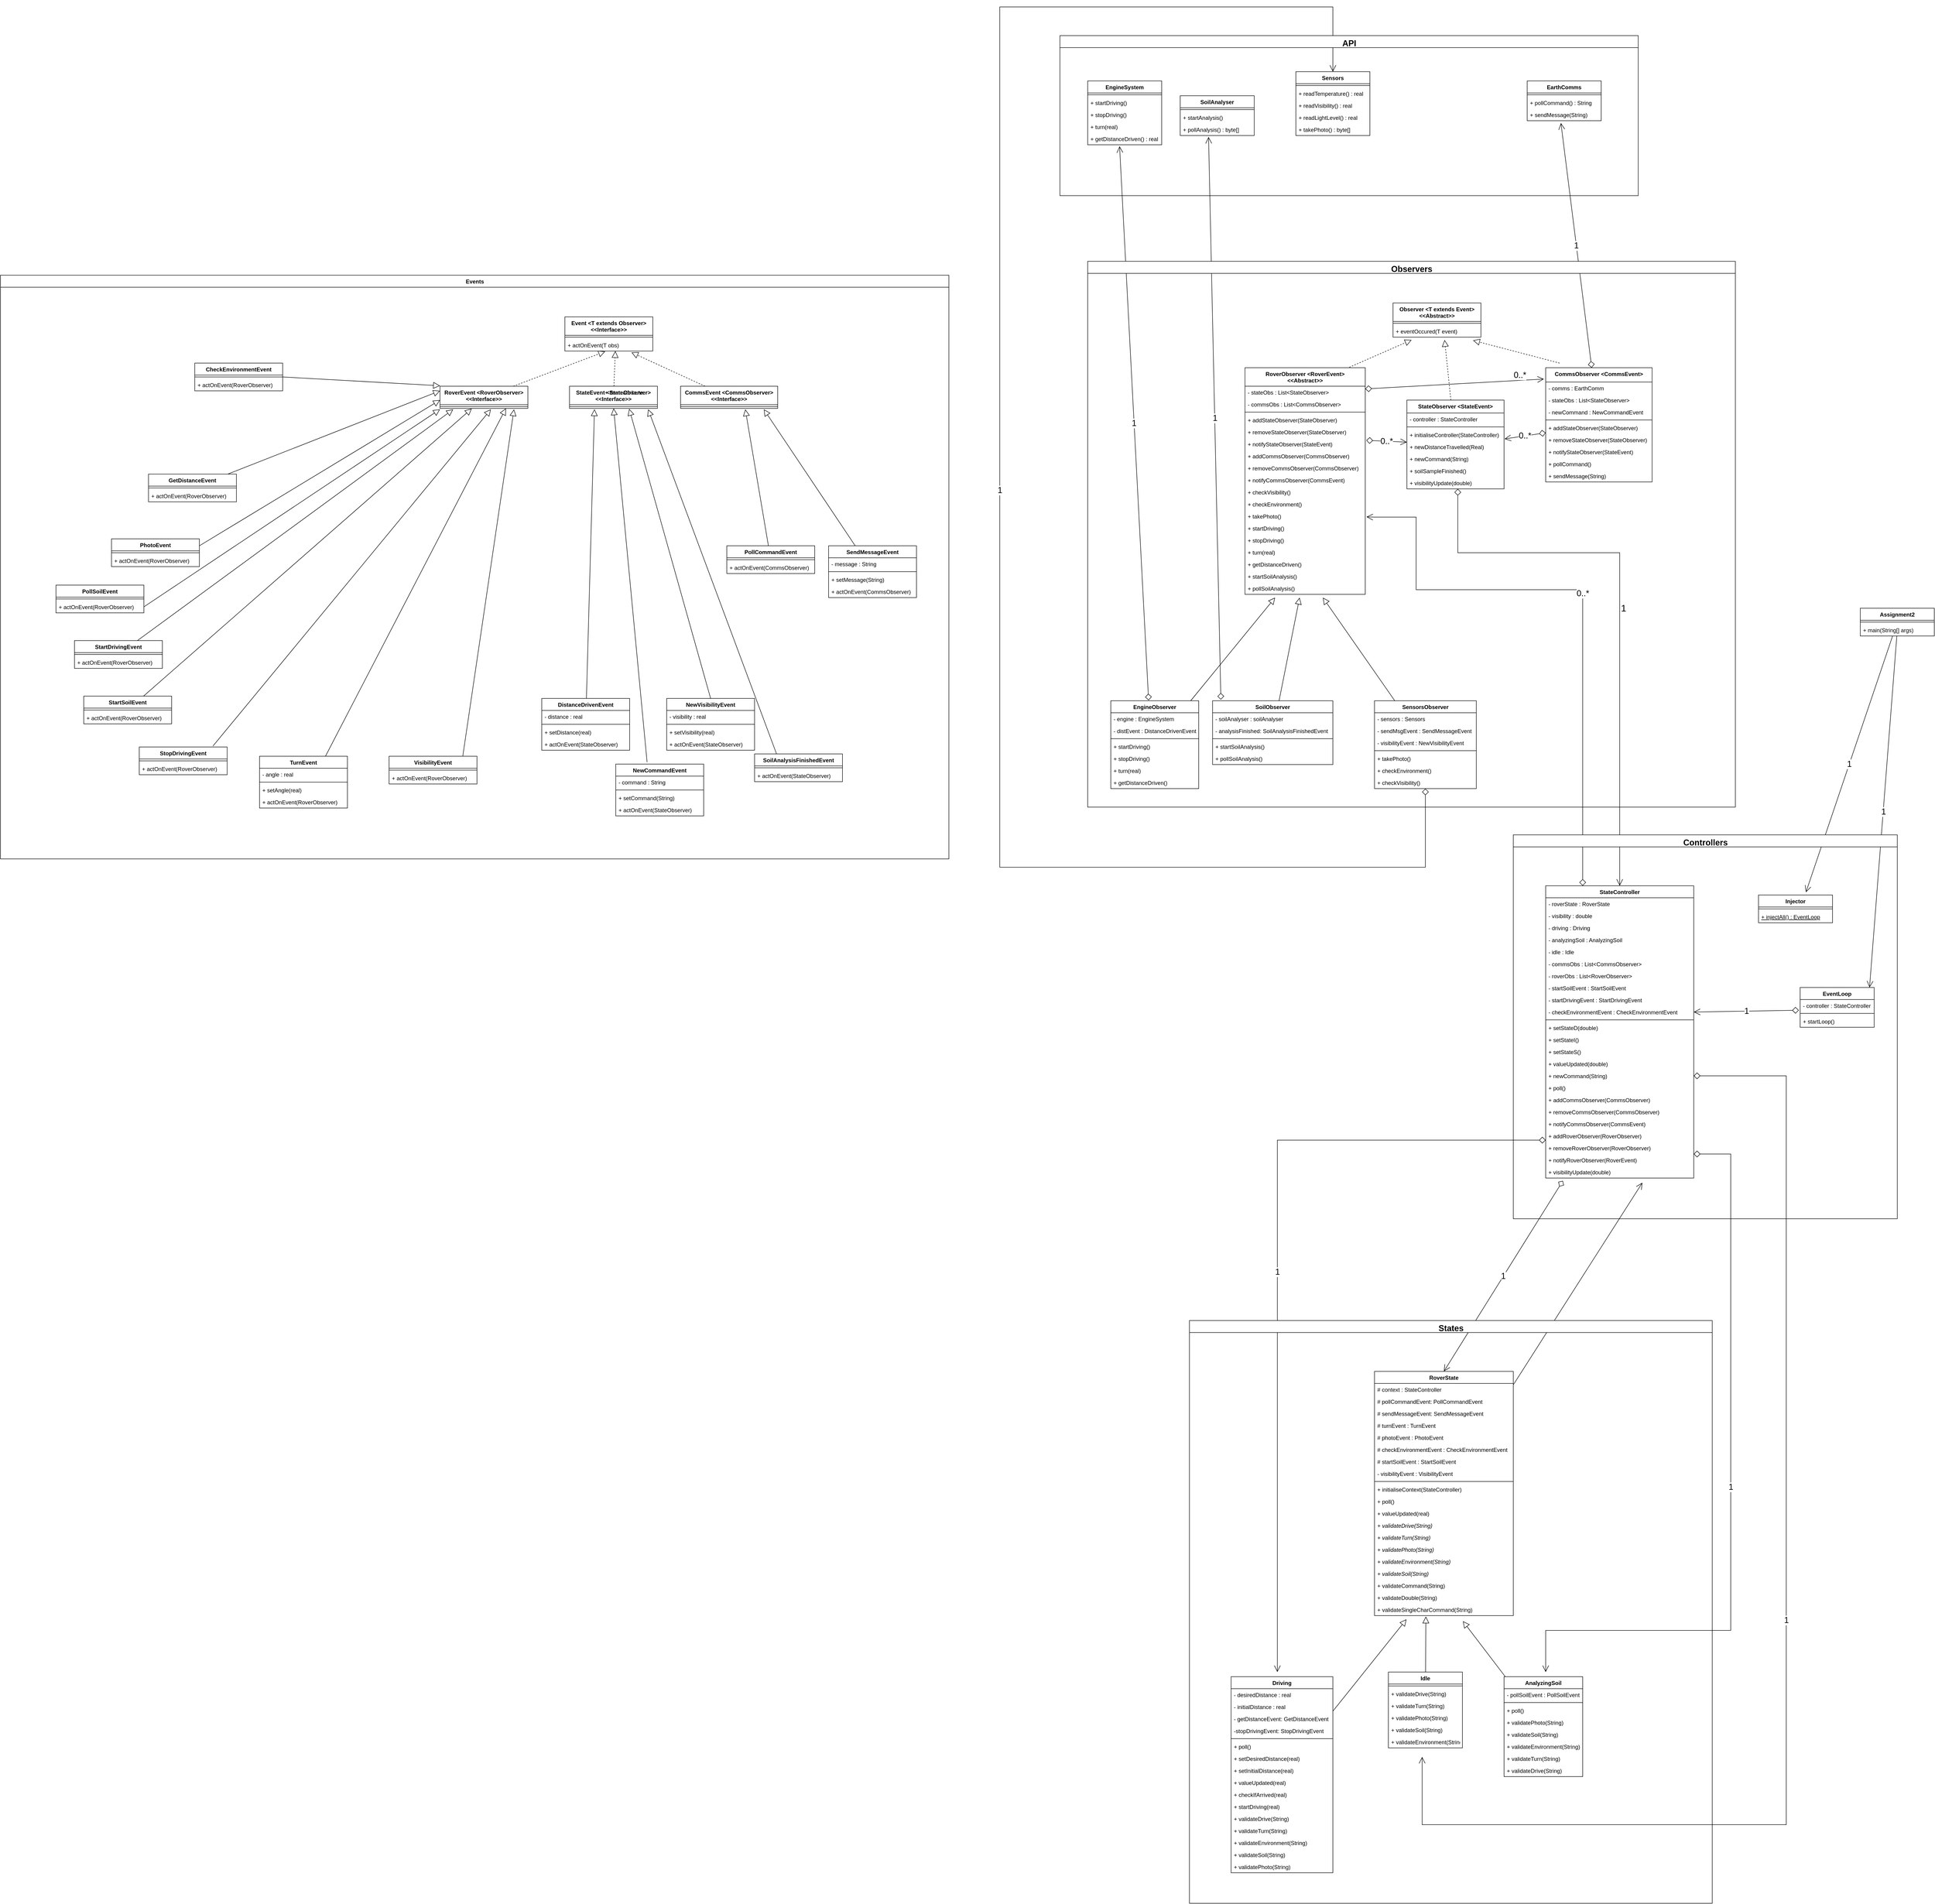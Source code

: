 <mxfile version="14.5.1" type="device"><diagram id="9UDiG86BD6N4nX5WH3zQ" name="Page-1"><mxGraphModel dx="9231" dy="5249" grid="1" gridSize="10" guides="1" tooltips="1" connect="1" arrows="1" fold="1" page="1" pageScale="1" pageWidth="827" pageHeight="1169" math="0" shadow="0"><root><mxCell id="0"/><mxCell id="1" parent="0"/><mxCell id="TTKnVAm9vE5Wid7_k1Ey-16" style="edgeStyle=none;rounded=0;jumpStyle=none;orthogonalLoop=1;jettySize=auto;html=1;entryX=0.574;entryY=1;entryDx=0;entryDy=0;entryPerimeter=0;dashed=1;startSize=12;endArrow=block;endFill=0;endSize=12;" edge="1" parent="1" source="TTKnVAm9vE5Wid7_k1Ey-1" target="TTKnVAm9vE5Wid7_k1Ey-13"><mxGeometry relative="1" as="geometry"/></mxCell><mxCell id="TTKnVAm9vE5Wid7_k1Ey-1" value="StateEvent &lt;StateObserver&gt;&#10;&lt;&lt;Interface&gt;&gt;" style="swimlane;fontStyle=1;align=center;verticalAlign=top;childLayout=stackLayout;horizontal=1;startSize=40;horizontalStack=0;resizeParent=1;resizeParentMax=0;resizeLast=0;collapsible=1;marginBottom=0;" vertex="1" parent="1"><mxGeometry x="-530" y="240" width="190" height="48" as="geometry"/></mxCell><mxCell id="TTKnVAm9vE5Wid7_k1Ey-3" value="" style="line;strokeWidth=1;fillColor=none;align=left;verticalAlign=middle;spacingTop=-1;spacingLeft=3;spacingRight=3;rotatable=0;labelPosition=right;points=[];portConstraint=eastwest;" vertex="1" parent="TTKnVAm9vE5Wid7_k1Ey-1"><mxGeometry y="40" width="190" height="8" as="geometry"/></mxCell><mxCell id="TTKnVAm9vE5Wid7_k1Ey-15" style="rounded=0;orthogonalLoop=1;jettySize=auto;html=1;entryX=0.458;entryY=1.038;entryDx=0;entryDy=0;entryPerimeter=0;jumpStyle=none;endSize=12;startSize=12;endArrow=block;endFill=0;dashed=1;" edge="1" parent="1" source="TTKnVAm9vE5Wid7_k1Ey-5" target="TTKnVAm9vE5Wid7_k1Ey-13"><mxGeometry relative="1" as="geometry"/></mxCell><mxCell id="TTKnVAm9vE5Wid7_k1Ey-5" value="RoverEvent &lt;RoverObserver&gt;&#10;&lt;&lt;Interface&gt;&gt;" style="swimlane;fontStyle=1;align=center;verticalAlign=top;childLayout=stackLayout;horizontal=1;startSize=40;horizontalStack=0;resizeParent=1;resizeParentMax=0;resizeLast=0;collapsible=1;marginBottom=0;" vertex="1" parent="1"><mxGeometry x="-810" y="240" width="190" height="48" as="geometry"/></mxCell><mxCell id="TTKnVAm9vE5Wid7_k1Ey-6" value="" style="line;strokeWidth=1;fillColor=none;align=left;verticalAlign=middle;spacingTop=-1;spacingLeft=3;spacingRight=3;rotatable=0;labelPosition=right;points=[];portConstraint=eastwest;" vertex="1" parent="TTKnVAm9vE5Wid7_k1Ey-5"><mxGeometry y="40" width="190" height="8" as="geometry"/></mxCell><mxCell id="TTKnVAm9vE5Wid7_k1Ey-17" style="edgeStyle=none;rounded=0;jumpStyle=none;orthogonalLoop=1;jettySize=auto;html=1;entryX=0.758;entryY=1.115;entryDx=0;entryDy=0;entryPerimeter=0;dashed=1;startSize=12;endArrow=block;endFill=0;endSize=12;" edge="1" parent="1" source="TTKnVAm9vE5Wid7_k1Ey-8" target="TTKnVAm9vE5Wid7_k1Ey-13"><mxGeometry relative="1" as="geometry"/></mxCell><mxCell id="TTKnVAm9vE5Wid7_k1Ey-8" value="CommsEvent &lt;CommsObserver&gt;&#10;&lt;&lt;Interface&gt;&gt;" style="swimlane;fontStyle=1;align=center;verticalAlign=top;childLayout=stackLayout;horizontal=1;startSize=40;horizontalStack=0;resizeParent=1;resizeParentMax=0;resizeLast=0;collapsible=1;marginBottom=0;" vertex="1" parent="1"><mxGeometry x="-290" y="240" width="210" height="48" as="geometry"/></mxCell><mxCell id="TTKnVAm9vE5Wid7_k1Ey-9" value="" style="line;strokeWidth=1;fillColor=none;align=left;verticalAlign=middle;spacingTop=-1;spacingLeft=3;spacingRight=3;rotatable=0;labelPosition=right;points=[];portConstraint=eastwest;" vertex="1" parent="TTKnVAm9vE5Wid7_k1Ey-8"><mxGeometry y="40" width="210" height="8" as="geometry"/></mxCell><mxCell id="TTKnVAm9vE5Wid7_k1Ey-11" value="Event &lt;T extends Observer&gt;&#10;&lt;&lt;Interface&gt;&gt;" style="swimlane;fontStyle=1;align=center;verticalAlign=top;childLayout=stackLayout;horizontal=1;startSize=40;horizontalStack=0;resizeParent=1;resizeParentMax=0;resizeLast=0;collapsible=1;marginBottom=0;" vertex="1" parent="1"><mxGeometry x="-540" y="90" width="190" height="74" as="geometry"/></mxCell><mxCell id="TTKnVAm9vE5Wid7_k1Ey-12" value="" style="line;strokeWidth=1;fillColor=none;align=left;verticalAlign=middle;spacingTop=-1;spacingLeft=3;spacingRight=3;rotatable=0;labelPosition=right;points=[];portConstraint=eastwest;" vertex="1" parent="TTKnVAm9vE5Wid7_k1Ey-11"><mxGeometry y="40" width="190" height="8" as="geometry"/></mxCell><mxCell id="TTKnVAm9vE5Wid7_k1Ey-13" value="+ actOnEvent(T obs)" style="text;strokeColor=none;fillColor=none;align=left;verticalAlign=top;spacingLeft=4;spacingRight=4;overflow=hidden;rotatable=0;points=[[0,0.5],[1,0.5]];portConstraint=eastwest;" vertex="1" parent="TTKnVAm9vE5Wid7_k1Ey-11"><mxGeometry y="48" width="190" height="26" as="geometry"/></mxCell><mxCell id="TTKnVAm9vE5Wid7_k1Ey-18" value="Observer &lt;T extends Event&gt;&#10;&lt;&lt;Abstract&gt;&gt;" style="swimlane;fontStyle=1;align=center;verticalAlign=top;childLayout=stackLayout;horizontal=1;startSize=40;horizontalStack=0;resizeParent=1;resizeParentMax=0;resizeLast=0;collapsible=1;marginBottom=0;" vertex="1" parent="1"><mxGeometry x="1250" y="60" width="190" height="74" as="geometry"/></mxCell><mxCell id="TTKnVAm9vE5Wid7_k1Ey-20" value="" style="line;strokeWidth=1;fillColor=none;align=left;verticalAlign=middle;spacingTop=-1;spacingLeft=3;spacingRight=3;rotatable=0;labelPosition=right;points=[];portConstraint=eastwest;" vertex="1" parent="TTKnVAm9vE5Wid7_k1Ey-18"><mxGeometry y="40" width="190" height="8" as="geometry"/></mxCell><mxCell id="TTKnVAm9vE5Wid7_k1Ey-21" value="+ eventOccured(T event)" style="text;strokeColor=none;fillColor=none;align=left;verticalAlign=top;spacingLeft=4;spacingRight=4;overflow=hidden;rotatable=0;points=[[0,0.5],[1,0.5]];portConstraint=eastwest;" vertex="1" parent="TTKnVAm9vE5Wid7_k1Ey-18"><mxGeometry y="48" width="190" height="26" as="geometry"/></mxCell><mxCell id="TTKnVAm9vE5Wid7_k1Ey-37" style="edgeStyle=none;rounded=0;jumpStyle=none;orthogonalLoop=1;jettySize=auto;html=1;entryX=0.211;entryY=1.231;entryDx=0;entryDy=0;entryPerimeter=0;dashed=1;startSize=12;endArrow=block;endFill=0;endSize=12;exitX=0.868;exitY=-0.002;exitDx=0;exitDy=0;exitPerimeter=0;" edge="1" parent="1" source="TTKnVAm9vE5Wid7_k1Ey-26" target="TTKnVAm9vE5Wid7_k1Ey-21"><mxGeometry relative="1" as="geometry"/></mxCell><mxCell id="TTKnVAm9vE5Wid7_k1Ey-26" value="RoverObserver &lt;RoverEvent&gt;&#10;&lt;&lt;Abstract&gt;&gt;" style="swimlane;fontStyle=1;align=center;verticalAlign=top;childLayout=stackLayout;horizontal=1;startSize=40;horizontalStack=0;resizeParent=1;resizeParentMax=0;resizeLast=0;collapsible=1;marginBottom=0;" vertex="1" parent="1"><mxGeometry x="930" y="200" width="260" height="490" as="geometry"/></mxCell><mxCell id="TTKnVAm9vE5Wid7_k1Ey-54" value="- stateObs : List&lt;StateObserver&gt;" style="text;strokeColor=none;fillColor=none;align=left;verticalAlign=top;spacingLeft=4;spacingRight=4;overflow=hidden;rotatable=0;points=[[0,0.5],[1,0.5]];portConstraint=eastwest;" vertex="1" parent="TTKnVAm9vE5Wid7_k1Ey-26"><mxGeometry y="40" width="260" height="26" as="geometry"/></mxCell><mxCell id="TTKnVAm9vE5Wid7_k1Ey-53" value="- commsObs : List&lt;CommsObserver&gt;" style="text;strokeColor=none;fillColor=none;align=left;verticalAlign=top;spacingLeft=4;spacingRight=4;overflow=hidden;rotatable=0;points=[[0,0.5],[1,0.5]];portConstraint=eastwest;" vertex="1" parent="TTKnVAm9vE5Wid7_k1Ey-26"><mxGeometry y="66" width="260" height="26" as="geometry"/></mxCell><mxCell id="TTKnVAm9vE5Wid7_k1Ey-27" value="" style="line;strokeWidth=1;fillColor=none;align=left;verticalAlign=middle;spacingTop=-1;spacingLeft=3;spacingRight=3;rotatable=0;labelPosition=right;points=[];portConstraint=eastwest;" vertex="1" parent="TTKnVAm9vE5Wid7_k1Ey-26"><mxGeometry y="92" width="260" height="8" as="geometry"/></mxCell><mxCell id="TTKnVAm9vE5Wid7_k1Ey-72" value="+ addStateObserver(StateObserver)" style="text;strokeColor=none;fillColor=none;align=left;verticalAlign=top;spacingLeft=4;spacingRight=4;overflow=hidden;rotatable=0;points=[[0,0.5],[1,0.5]];portConstraint=eastwest;" vertex="1" parent="TTKnVAm9vE5Wid7_k1Ey-26"><mxGeometry y="100" width="260" height="26" as="geometry"/></mxCell><mxCell id="TTKnVAm9vE5Wid7_k1Ey-73" value="+ removeStateObserver(StateObserver)" style="text;strokeColor=none;fillColor=none;align=left;verticalAlign=top;spacingLeft=4;spacingRight=4;overflow=hidden;rotatable=0;points=[[0,0.5],[1,0.5]];portConstraint=eastwest;" vertex="1" parent="TTKnVAm9vE5Wid7_k1Ey-26"><mxGeometry y="126" width="260" height="26" as="geometry"/></mxCell><mxCell id="TTKnVAm9vE5Wid7_k1Ey-74" value="+ notifyStateObserver(StateEvent)" style="text;strokeColor=none;fillColor=none;align=left;verticalAlign=top;spacingLeft=4;spacingRight=4;overflow=hidden;rotatable=0;points=[[0,0.5],[1,0.5]];portConstraint=eastwest;" vertex="1" parent="TTKnVAm9vE5Wid7_k1Ey-26"><mxGeometry y="152" width="260" height="26" as="geometry"/></mxCell><mxCell id="TTKnVAm9vE5Wid7_k1Ey-75" value="+ addCommsObserver(CommsObserver)" style="text;strokeColor=none;fillColor=none;align=left;verticalAlign=top;spacingLeft=4;spacingRight=4;overflow=hidden;rotatable=0;points=[[0,0.5],[1,0.5]];portConstraint=eastwest;" vertex="1" parent="TTKnVAm9vE5Wid7_k1Ey-26"><mxGeometry y="178" width="260" height="26" as="geometry"/></mxCell><mxCell id="TTKnVAm9vE5Wid7_k1Ey-76" value="+ removeCommsObserver(CommsObserver)" style="text;strokeColor=none;fillColor=none;align=left;verticalAlign=top;spacingLeft=4;spacingRight=4;overflow=hidden;rotatable=0;points=[[0,0.5],[1,0.5]];portConstraint=eastwest;" vertex="1" parent="TTKnVAm9vE5Wid7_k1Ey-26"><mxGeometry y="204" width="260" height="26" as="geometry"/></mxCell><mxCell id="TTKnVAm9vE5Wid7_k1Ey-77" value="+ notifyCommsObserver(CommsEvent)" style="text;strokeColor=none;fillColor=none;align=left;verticalAlign=top;spacingLeft=4;spacingRight=4;overflow=hidden;rotatable=0;points=[[0,0.5],[1,0.5]];portConstraint=eastwest;" vertex="1" parent="TTKnVAm9vE5Wid7_k1Ey-26"><mxGeometry y="230" width="260" height="26" as="geometry"/></mxCell><mxCell id="TTKnVAm9vE5Wid7_k1Ey-69" value="+ checkVisibility()" style="text;strokeColor=none;fillColor=none;align=left;verticalAlign=top;spacingLeft=4;spacingRight=4;overflow=hidden;rotatable=0;points=[[0,0.5],[1,0.5]];portConstraint=eastwest;" vertex="1" parent="TTKnVAm9vE5Wid7_k1Ey-26"><mxGeometry y="256" width="260" height="26" as="geometry"/></mxCell><mxCell id="TTKnVAm9vE5Wid7_k1Ey-57" value="+ checkEnvironment()" style="text;strokeColor=none;fillColor=none;align=left;verticalAlign=top;spacingLeft=4;spacingRight=4;overflow=hidden;rotatable=0;points=[[0,0.5],[1,0.5]];portConstraint=eastwest;" vertex="1" parent="TTKnVAm9vE5Wid7_k1Ey-26"><mxGeometry y="282" width="260" height="26" as="geometry"/></mxCell><mxCell id="TTKnVAm9vE5Wid7_k1Ey-67" value="+ takePhoto()" style="text;strokeColor=none;fillColor=none;align=left;verticalAlign=top;spacingLeft=4;spacingRight=4;overflow=hidden;rotatable=0;points=[[0,0.5],[1,0.5]];portConstraint=eastwest;" vertex="1" parent="TTKnVAm9vE5Wid7_k1Ey-26"><mxGeometry y="308" width="260" height="26" as="geometry"/></mxCell><mxCell id="TTKnVAm9vE5Wid7_k1Ey-64" value="+ startDriving()" style="text;strokeColor=none;fillColor=none;align=left;verticalAlign=top;spacingLeft=4;spacingRight=4;overflow=hidden;rotatable=0;points=[[0,0.5],[1,0.5]];portConstraint=eastwest;" vertex="1" parent="TTKnVAm9vE5Wid7_k1Ey-26"><mxGeometry y="334" width="260" height="26" as="geometry"/></mxCell><mxCell id="TTKnVAm9vE5Wid7_k1Ey-62" value="+ stopDriving()" style="text;strokeColor=none;fillColor=none;align=left;verticalAlign=top;spacingLeft=4;spacingRight=4;overflow=hidden;rotatable=0;points=[[0,0.5],[1,0.5]];portConstraint=eastwest;" vertex="1" parent="TTKnVAm9vE5Wid7_k1Ey-26"><mxGeometry y="360" width="260" height="26" as="geometry"/></mxCell><mxCell id="TTKnVAm9vE5Wid7_k1Ey-61" value="+ turn(real)" style="text;strokeColor=none;fillColor=none;align=left;verticalAlign=top;spacingLeft=4;spacingRight=4;overflow=hidden;rotatable=0;points=[[0,0.5],[1,0.5]];portConstraint=eastwest;" vertex="1" parent="TTKnVAm9vE5Wid7_k1Ey-26"><mxGeometry y="386" width="260" height="26" as="geometry"/></mxCell><mxCell id="TTKnVAm9vE5Wid7_k1Ey-59" value="+ getDistanceDriven()" style="text;strokeColor=none;fillColor=none;align=left;verticalAlign=top;spacingLeft=4;spacingRight=4;overflow=hidden;rotatable=0;points=[[0,0.5],[1,0.5]];portConstraint=eastwest;" vertex="1" parent="TTKnVAm9vE5Wid7_k1Ey-26"><mxGeometry y="412" width="260" height="26" as="geometry"/></mxCell><mxCell id="TTKnVAm9vE5Wid7_k1Ey-60" value="+ startSoilAnalysis()" style="text;strokeColor=none;fillColor=none;align=left;verticalAlign=top;spacingLeft=4;spacingRight=4;overflow=hidden;rotatable=0;points=[[0,0.5],[1,0.5]];portConstraint=eastwest;" vertex="1" parent="TTKnVAm9vE5Wid7_k1Ey-26"><mxGeometry y="438" width="260" height="26" as="geometry"/></mxCell><mxCell id="TTKnVAm9vE5Wid7_k1Ey-55" value="+ pollSoilAnalysis()" style="text;strokeColor=none;fillColor=none;align=left;verticalAlign=top;spacingLeft=4;spacingRight=4;overflow=hidden;rotatable=0;points=[[0,0.5],[1,0.5]];portConstraint=eastwest;" vertex="1" parent="TTKnVAm9vE5Wid7_k1Ey-26"><mxGeometry y="464" width="260" height="26" as="geometry"/></mxCell><mxCell id="TTKnVAm9vE5Wid7_k1Ey-36" style="edgeStyle=none;rounded=0;jumpStyle=none;orthogonalLoop=1;jettySize=auto;html=1;entryX=0.587;entryY=1.231;entryDx=0;entryDy=0;entryPerimeter=0;dashed=1;startSize=12;endArrow=block;endFill=0;endSize=12;" edge="1" parent="1" source="TTKnVAm9vE5Wid7_k1Ey-29" target="TTKnVAm9vE5Wid7_k1Ey-21"><mxGeometry relative="1" as="geometry"/></mxCell><mxCell id="TTKnVAm9vE5Wid7_k1Ey-173" value="1" style="edgeStyle=orthogonalEdgeStyle;rounded=0;jumpStyle=none;orthogonalLoop=1;jettySize=auto;html=1;entryX=0.5;entryY=0;entryDx=0;entryDy=0;startArrow=diamond;startFill=0;startSize=12;endArrow=open;endFill=0;endSize=12;fontSize=20;" edge="1" parent="1" source="TTKnVAm9vE5Wid7_k1Ey-29" target="TTKnVAm9vE5Wid7_k1Ey-109"><mxGeometry x="0.005" y="8" relative="1" as="geometry"><Array as="points"><mxPoint x="1390" y="600"/><mxPoint x="1740" y="600"/></Array><mxPoint as="offset"/></mxGeometry></mxCell><mxCell id="TTKnVAm9vE5Wid7_k1Ey-29" value="StateObserver &lt;StateEvent&gt;" style="swimlane;fontStyle=1;align=center;verticalAlign=top;childLayout=stackLayout;horizontal=1;startSize=28;horizontalStack=0;resizeParent=1;resizeParentMax=0;resizeLast=0;collapsible=1;marginBottom=0;" vertex="1" parent="1"><mxGeometry x="1280" y="270" width="210" height="192" as="geometry"><mxRectangle x="1260" y="220" width="190" height="28" as="alternateBounds"/></mxGeometry></mxCell><mxCell id="TTKnVAm9vE5Wid7_k1Ey-38" value="- controller : StateController" style="text;strokeColor=none;fillColor=none;align=left;verticalAlign=top;spacingLeft=4;spacingRight=4;overflow=hidden;rotatable=0;points=[[0,0.5],[1,0.5]];portConstraint=eastwest;" vertex="1" parent="TTKnVAm9vE5Wid7_k1Ey-29"><mxGeometry y="28" width="210" height="26" as="geometry"/></mxCell><mxCell id="TTKnVAm9vE5Wid7_k1Ey-30" value="" style="line;strokeWidth=1;fillColor=none;align=left;verticalAlign=middle;spacingTop=-1;spacingLeft=3;spacingRight=3;rotatable=0;labelPosition=right;points=[];portConstraint=eastwest;" vertex="1" parent="TTKnVAm9vE5Wid7_k1Ey-29"><mxGeometry y="54" width="210" height="8" as="geometry"/></mxCell><mxCell id="TTKnVAm9vE5Wid7_k1Ey-39" value="+ initialiseController(StateController)" style="text;strokeColor=none;fillColor=none;align=left;verticalAlign=top;spacingLeft=4;spacingRight=4;overflow=hidden;rotatable=0;points=[[0,0.5],[1,0.5]];portConstraint=eastwest;" vertex="1" parent="TTKnVAm9vE5Wid7_k1Ey-29"><mxGeometry y="62" width="210" height="26" as="geometry"/></mxCell><mxCell id="TTKnVAm9vE5Wid7_k1Ey-40" value="+ newDistanceTravelled(Real)" style="text;strokeColor=none;fillColor=none;align=left;verticalAlign=top;spacingLeft=4;spacingRight=4;overflow=hidden;rotatable=0;points=[[0,0.5],[1,0.5]];portConstraint=eastwest;" vertex="1" parent="TTKnVAm9vE5Wid7_k1Ey-29"><mxGeometry y="88" width="210" height="26" as="geometry"/></mxCell><mxCell id="TTKnVAm9vE5Wid7_k1Ey-42" value="+ newCommand(String)" style="text;strokeColor=none;fillColor=none;align=left;verticalAlign=top;spacingLeft=4;spacingRight=4;overflow=hidden;rotatable=0;points=[[0,0.5],[1,0.5]];portConstraint=eastwest;" vertex="1" parent="TTKnVAm9vE5Wid7_k1Ey-29"><mxGeometry y="114" width="210" height="26" as="geometry"/></mxCell><mxCell id="TTKnVAm9vE5Wid7_k1Ey-43" value="+ soilSampleFinished()" style="text;strokeColor=none;fillColor=none;align=left;verticalAlign=top;spacingLeft=4;spacingRight=4;overflow=hidden;rotatable=0;points=[[0,0.5],[1,0.5]];portConstraint=eastwest;" vertex="1" parent="TTKnVAm9vE5Wid7_k1Ey-29"><mxGeometry y="140" width="210" height="26" as="geometry"/></mxCell><mxCell id="TTKnVAm9vE5Wid7_k1Ey-41" value="+ visibilityUpdate(double)" style="text;strokeColor=none;fillColor=none;align=left;verticalAlign=top;spacingLeft=4;spacingRight=4;overflow=hidden;rotatable=0;points=[[0,0.5],[1,0.5]];portConstraint=eastwest;" vertex="1" parent="TTKnVAm9vE5Wid7_k1Ey-29"><mxGeometry y="166" width="210" height="26" as="geometry"/></mxCell><mxCell id="TTKnVAm9vE5Wid7_k1Ey-35" style="edgeStyle=none;rounded=0;jumpStyle=none;orthogonalLoop=1;jettySize=auto;html=1;entryX=0.911;entryY=1.269;entryDx=0;entryDy=0;entryPerimeter=0;dashed=1;startSize=12;endArrow=block;endFill=0;endSize=12;" edge="1" parent="1" target="TTKnVAm9vE5Wid7_k1Ey-21"><mxGeometry relative="1" as="geometry"><mxPoint x="1610" y="190" as="sourcePoint"/></mxGeometry></mxCell><mxCell id="TTKnVAm9vE5Wid7_k1Ey-47" value="0..*" style="rounded=0;jumpStyle=none;orthogonalLoop=1;jettySize=auto;html=1;entryX=1.005;entryY=-0.154;entryDx=0;entryDy=0;entryPerimeter=0;startSize=12;endArrow=open;endFill=0;endSize=12;startArrow=diamond;startFill=0;fontSize=18;" edge="1" parent="1" source="TTKnVAm9vE5Wid7_k1Ey-32" target="TTKnVAm9vE5Wid7_k1Ey-40"><mxGeometry relative="1" as="geometry"/></mxCell><mxCell id="TTKnVAm9vE5Wid7_k1Ey-299" value="1" style="rounded=0;jumpStyle=none;orthogonalLoop=1;jettySize=auto;html=1;entryX=0.456;entryY=1.192;entryDx=0;entryDy=0;entryPerimeter=0;startArrow=diamond;startFill=0;startSize=12;endArrow=open;endFill=0;endSize=12;fontSize=18;" edge="1" parent="1" source="TTKnVAm9vE5Wid7_k1Ey-32" target="TTKnVAm9vE5Wid7_k1Ey-291"><mxGeometry relative="1" as="geometry"/></mxCell><mxCell id="TTKnVAm9vE5Wid7_k1Ey-32" value="CommsObserver &lt;CommsEvent&gt;" style="swimlane;fontStyle=1;align=center;verticalAlign=top;childLayout=stackLayout;horizontal=1;startSize=31;horizontalStack=0;resizeParent=1;resizeParentMax=0;resizeLast=0;collapsible=1;marginBottom=0;" vertex="1" parent="1"><mxGeometry x="1580" y="200" width="230" height="247" as="geometry"><mxRectangle x="1550" y="220" width="220" height="31" as="alternateBounds"/></mxGeometry></mxCell><mxCell id="TTKnVAm9vE5Wid7_k1Ey-44" value="- comms : EarthComm" style="text;strokeColor=none;fillColor=none;align=left;verticalAlign=top;spacingLeft=4;spacingRight=4;overflow=hidden;rotatable=0;points=[[0,0.5],[1,0.5]];portConstraint=eastwest;" vertex="1" parent="TTKnVAm9vE5Wid7_k1Ey-32"><mxGeometry y="31" width="230" height="26" as="geometry"/></mxCell><mxCell id="TTKnVAm9vE5Wid7_k1Ey-46" value="- stateObs : List&lt;StateObserver&gt;" style="text;strokeColor=none;fillColor=none;align=left;verticalAlign=top;spacingLeft=4;spacingRight=4;overflow=hidden;rotatable=0;points=[[0,0.5],[1,0.5]];portConstraint=eastwest;" vertex="1" parent="TTKnVAm9vE5Wid7_k1Ey-32"><mxGeometry y="57" width="230" height="26" as="geometry"/></mxCell><mxCell id="TTKnVAm9vE5Wid7_k1Ey-45" value="- newCommand : NewCommandEvent" style="text;strokeColor=none;fillColor=none;align=left;verticalAlign=top;spacingLeft=4;spacingRight=4;overflow=hidden;rotatable=0;points=[[0,0.5],[1,0.5]];portConstraint=eastwest;" vertex="1" parent="TTKnVAm9vE5Wid7_k1Ey-32"><mxGeometry y="83" width="230" height="26" as="geometry"/></mxCell><mxCell id="TTKnVAm9vE5Wid7_k1Ey-33" value="" style="line;strokeWidth=1;fillColor=none;align=left;verticalAlign=middle;spacingTop=-1;spacingLeft=3;spacingRight=3;rotatable=0;labelPosition=right;points=[];portConstraint=eastwest;" vertex="1" parent="TTKnVAm9vE5Wid7_k1Ey-32"><mxGeometry y="109" width="230" height="8" as="geometry"/></mxCell><mxCell id="TTKnVAm9vE5Wid7_k1Ey-48" value="+ addStateObserver(StateObserver)" style="text;strokeColor=none;fillColor=none;align=left;verticalAlign=top;spacingLeft=4;spacingRight=4;overflow=hidden;rotatable=0;points=[[0,0.5],[1,0.5]];portConstraint=eastwest;" vertex="1" parent="TTKnVAm9vE5Wid7_k1Ey-32"><mxGeometry y="117" width="230" height="26" as="geometry"/></mxCell><mxCell id="TTKnVAm9vE5Wid7_k1Ey-52" value="+ removeStateObserver(StateObserver)" style="text;strokeColor=none;fillColor=none;align=left;verticalAlign=top;spacingLeft=4;spacingRight=4;overflow=hidden;rotatable=0;points=[[0,0.5],[1,0.5]];portConstraint=eastwest;" vertex="1" parent="TTKnVAm9vE5Wid7_k1Ey-32"><mxGeometry y="143" width="230" height="26" as="geometry"/></mxCell><mxCell id="TTKnVAm9vE5Wid7_k1Ey-51" value="+ notifyStateObserver(StateEvent)" style="text;strokeColor=none;fillColor=none;align=left;verticalAlign=top;spacingLeft=4;spacingRight=4;overflow=hidden;rotatable=0;points=[[0,0.5],[1,0.5]];portConstraint=eastwest;" vertex="1" parent="TTKnVAm9vE5Wid7_k1Ey-32"><mxGeometry y="169" width="230" height="26" as="geometry"/></mxCell><mxCell id="TTKnVAm9vE5Wid7_k1Ey-50" value="+ pollCommand()" style="text;strokeColor=none;fillColor=none;align=left;verticalAlign=top;spacingLeft=4;spacingRight=4;overflow=hidden;rotatable=0;points=[[0,0.5],[1,0.5]];portConstraint=eastwest;" vertex="1" parent="TTKnVAm9vE5Wid7_k1Ey-32"><mxGeometry y="195" width="230" height="26" as="geometry"/></mxCell><mxCell id="TTKnVAm9vE5Wid7_k1Ey-49" value="+ sendMessage(String)" style="text;strokeColor=none;fillColor=none;align=left;verticalAlign=top;spacingLeft=4;spacingRight=4;overflow=hidden;rotatable=0;points=[[0,0.5],[1,0.5]];portConstraint=eastwest;" vertex="1" parent="TTKnVAm9vE5Wid7_k1Ey-32"><mxGeometry y="221" width="230" height="26" as="geometry"/></mxCell><mxCell id="TTKnVAm9vE5Wid7_k1Ey-70" value="0..*" style="edgeStyle=none;rounded=0;jumpStyle=none;orthogonalLoop=1;jettySize=auto;html=1;entryX=-0.017;entryY=-0.25;entryDx=0;entryDy=0;entryPerimeter=0;startArrow=diamond;startFill=0;startSize=12;endArrow=open;endFill=0;endSize=12;fontSize=18;" edge="1" parent="1" source="TTKnVAm9vE5Wid7_k1Ey-54" target="TTKnVAm9vE5Wid7_k1Ey-44"><mxGeometry x="0.732" y="11" relative="1" as="geometry"><mxPoint as="offset"/></mxGeometry></mxCell><mxCell id="TTKnVAm9vE5Wid7_k1Ey-71" value="0..*" style="edgeStyle=none;rounded=0;jumpStyle=none;orthogonalLoop=1;jettySize=auto;html=1;entryX=0;entryY=0.115;entryDx=0;entryDy=0;entryPerimeter=0;startArrow=diamond;startFill=0;startSize=12;endArrow=open;endFill=0;endSize=12;exitX=1.009;exitY=0.192;exitDx=0;exitDy=0;exitPerimeter=0;fontSize=18;" edge="1" parent="1" source="TTKnVAm9vE5Wid7_k1Ey-74" target="TTKnVAm9vE5Wid7_k1Ey-40"><mxGeometry relative="1" as="geometry"/></mxCell><mxCell id="TTKnVAm9vE5Wid7_k1Ey-107" value="" style="edgeStyle=none;rounded=0;jumpStyle=none;orthogonalLoop=1;jettySize=auto;html=1;startArrow=none;startFill=0;startSize=12;endArrow=block;endFill=0;endSize=12;entryX=0.454;entryY=1.276;entryDx=0;entryDy=0;entryPerimeter=0;fontSize=23;" edge="1" parent="1" source="TTKnVAm9vE5Wid7_k1Ey-82" target="TTKnVAm9vE5Wid7_k1Ey-55"><mxGeometry relative="1" as="geometry"><mxPoint x="1037" y="700" as="targetPoint"/></mxGeometry></mxCell><mxCell id="TTKnVAm9vE5Wid7_k1Ey-301" value="1" style="edgeStyle=none;rounded=0;jumpStyle=none;orthogonalLoop=1;jettySize=auto;html=1;startArrow=diamond;startFill=0;startSize=12;endArrow=open;endFill=0;endSize=12;fontSize=18;exitX=0.069;exitY=-0.017;exitDx=0;exitDy=0;exitPerimeter=0;entryX=0.383;entryY=1.115;entryDx=0;entryDy=0;entryPerimeter=0;" edge="1" parent="1" source="TTKnVAm9vE5Wid7_k1Ey-82" target="TTKnVAm9vE5Wid7_k1Ey-278"><mxGeometry relative="1" as="geometry"><mxPoint x="810" y="-50" as="targetPoint"/></mxGeometry></mxCell><mxCell id="TTKnVAm9vE5Wid7_k1Ey-82" value="SoilObserver" style="swimlane;fontStyle=1;align=center;verticalAlign=top;childLayout=stackLayout;horizontal=1;startSize=26;horizontalStack=0;resizeParent=1;resizeParentMax=0;resizeLast=0;collapsible=1;marginBottom=0;" vertex="1" parent="1"><mxGeometry x="860" y="920" width="260" height="138" as="geometry"/></mxCell><mxCell id="TTKnVAm9vE5Wid7_k1Ey-83" value="- soilAnalyser : soilAnalyser" style="text;strokeColor=none;fillColor=none;align=left;verticalAlign=top;spacingLeft=4;spacingRight=4;overflow=hidden;rotatable=0;points=[[0,0.5],[1,0.5]];portConstraint=eastwest;" vertex="1" parent="TTKnVAm9vE5Wid7_k1Ey-82"><mxGeometry y="26" width="260" height="26" as="geometry"/></mxCell><mxCell id="TTKnVAm9vE5Wid7_k1Ey-85" value="- analysisFinished: SoilAnalysisFinishedEvent" style="text;strokeColor=none;fillColor=none;align=left;verticalAlign=top;spacingLeft=4;spacingRight=4;overflow=hidden;rotatable=0;points=[[0,0.5],[1,0.5]];portConstraint=eastwest;" vertex="1" parent="TTKnVAm9vE5Wid7_k1Ey-82"><mxGeometry y="52" width="260" height="26" as="geometry"/></mxCell><mxCell id="TTKnVAm9vE5Wid7_k1Ey-84" value="" style="line;strokeWidth=1;fillColor=none;align=left;verticalAlign=middle;spacingTop=-1;spacingLeft=3;spacingRight=3;rotatable=0;labelPosition=right;points=[];portConstraint=eastwest;" vertex="1" parent="TTKnVAm9vE5Wid7_k1Ey-82"><mxGeometry y="78" width="260" height="8" as="geometry"/></mxCell><mxCell id="TTKnVAm9vE5Wid7_k1Ey-88" value="+ startSoilAnalysis()" style="text;strokeColor=none;fillColor=none;align=left;verticalAlign=top;spacingLeft=4;spacingRight=4;overflow=hidden;rotatable=0;points=[[0,0.5],[1,0.5]];portConstraint=eastwest;" vertex="1" parent="TTKnVAm9vE5Wid7_k1Ey-82"><mxGeometry y="86" width="260" height="26" as="geometry"/></mxCell><mxCell id="TTKnVAm9vE5Wid7_k1Ey-87" value="+ pollSoilAnalysis()" style="text;strokeColor=none;fillColor=none;align=left;verticalAlign=top;spacingLeft=4;spacingRight=4;overflow=hidden;rotatable=0;points=[[0,0.5],[1,0.5]];portConstraint=eastwest;" vertex="1" parent="TTKnVAm9vE5Wid7_k1Ey-82"><mxGeometry y="112" width="260" height="26" as="geometry"/></mxCell><mxCell id="TTKnVAm9vE5Wid7_k1Ey-106" style="edgeStyle=none;rounded=0;jumpStyle=none;orthogonalLoop=1;jettySize=auto;html=1;entryX=0.25;entryY=1.276;entryDx=0;entryDy=0;entryPerimeter=0;startArrow=none;startFill=0;startSize=12;endArrow=block;endFill=0;endSize=12;" edge="1" parent="1" source="TTKnVAm9vE5Wid7_k1Ey-90" target="TTKnVAm9vE5Wid7_k1Ey-55"><mxGeometry relative="1" as="geometry"/></mxCell><mxCell id="TTKnVAm9vE5Wid7_k1Ey-300" value="1" style="edgeStyle=none;rounded=0;jumpStyle=none;orthogonalLoop=1;jettySize=auto;html=1;entryX=0.431;entryY=1.119;entryDx=0;entryDy=0;entryPerimeter=0;startArrow=diamond;startFill=0;startSize=12;endArrow=open;endFill=0;endSize=12;fontSize=18;exitX=0.43;exitY=-0.005;exitDx=0;exitDy=0;exitPerimeter=0;" edge="1" parent="1" source="TTKnVAm9vE5Wid7_k1Ey-90" target="TTKnVAm9vE5Wid7_k1Ey-282"><mxGeometry relative="1" as="geometry"/></mxCell><mxCell id="TTKnVAm9vE5Wid7_k1Ey-90" value="EngineObserver" style="swimlane;fontStyle=1;align=center;verticalAlign=top;childLayout=stackLayout;horizontal=1;startSize=26;horizontalStack=0;resizeParent=1;resizeParentMax=0;resizeLast=0;collapsible=1;marginBottom=0;" vertex="1" parent="1"><mxGeometry x="640" y="920" width="190" height="190" as="geometry"/></mxCell><mxCell id="TTKnVAm9vE5Wid7_k1Ey-91" value="- engine : EngineSystem" style="text;strokeColor=none;fillColor=none;align=left;verticalAlign=top;spacingLeft=4;spacingRight=4;overflow=hidden;rotatable=0;points=[[0,0.5],[1,0.5]];portConstraint=eastwest;" vertex="1" parent="TTKnVAm9vE5Wid7_k1Ey-90"><mxGeometry y="26" width="190" height="26" as="geometry"/></mxCell><mxCell id="TTKnVAm9vE5Wid7_k1Ey-92" value="- distEvent : DistanceDrivenEvent" style="text;strokeColor=none;fillColor=none;align=left;verticalAlign=top;spacingLeft=4;spacingRight=4;overflow=hidden;rotatable=0;points=[[0,0.5],[1,0.5]];portConstraint=eastwest;" vertex="1" parent="TTKnVAm9vE5Wid7_k1Ey-90"><mxGeometry y="52" width="190" height="26" as="geometry"/></mxCell><mxCell id="TTKnVAm9vE5Wid7_k1Ey-93" value="" style="line;strokeWidth=1;fillColor=none;align=left;verticalAlign=middle;spacingTop=-1;spacingLeft=3;spacingRight=3;rotatable=0;labelPosition=right;points=[];portConstraint=eastwest;" vertex="1" parent="TTKnVAm9vE5Wid7_k1Ey-90"><mxGeometry y="78" width="190" height="8" as="geometry"/></mxCell><mxCell id="TTKnVAm9vE5Wid7_k1Ey-94" value="+ startDriving()" style="text;strokeColor=none;fillColor=none;align=left;verticalAlign=top;spacingLeft=4;spacingRight=4;overflow=hidden;rotatable=0;points=[[0,0.5],[1,0.5]];portConstraint=eastwest;" vertex="1" parent="TTKnVAm9vE5Wid7_k1Ey-90"><mxGeometry y="86" width="190" height="26" as="geometry"/></mxCell><mxCell id="TTKnVAm9vE5Wid7_k1Ey-95" value="+ stopDriving()" style="text;strokeColor=none;fillColor=none;align=left;verticalAlign=top;spacingLeft=4;spacingRight=4;overflow=hidden;rotatable=0;points=[[0,0.5],[1,0.5]];portConstraint=eastwest;" vertex="1" parent="TTKnVAm9vE5Wid7_k1Ey-90"><mxGeometry y="112" width="190" height="26" as="geometry"/></mxCell><mxCell id="TTKnVAm9vE5Wid7_k1Ey-96" value="+ turn(real)" style="text;strokeColor=none;fillColor=none;align=left;verticalAlign=top;spacingLeft=4;spacingRight=4;overflow=hidden;rotatable=0;points=[[0,0.5],[1,0.5]];portConstraint=eastwest;" vertex="1" parent="TTKnVAm9vE5Wid7_k1Ey-90"><mxGeometry y="138" width="190" height="26" as="geometry"/></mxCell><mxCell id="TTKnVAm9vE5Wid7_k1Ey-97" value="+ getDistanceDriven()" style="text;strokeColor=none;fillColor=none;align=left;verticalAlign=top;spacingLeft=4;spacingRight=4;overflow=hidden;rotatable=0;points=[[0,0.5],[1,0.5]];portConstraint=eastwest;" vertex="1" parent="TTKnVAm9vE5Wid7_k1Ey-90"><mxGeometry y="164" width="190" height="26" as="geometry"/></mxCell><mxCell id="TTKnVAm9vE5Wid7_k1Ey-108" style="edgeStyle=none;rounded=0;jumpStyle=none;orthogonalLoop=1;jettySize=auto;html=1;entryX=0.648;entryY=1.276;entryDx=0;entryDy=0;entryPerimeter=0;startArrow=none;startFill=0;startSize=12;endArrow=block;endFill=0;endSize=12;" edge="1" parent="1" source="TTKnVAm9vE5Wid7_k1Ey-98" target="TTKnVAm9vE5Wid7_k1Ey-55"><mxGeometry relative="1" as="geometry"/></mxCell><mxCell id="TTKnVAm9vE5Wid7_k1Ey-302" value="1" style="edgeStyle=orthogonalEdgeStyle;rounded=0;jumpStyle=none;orthogonalLoop=1;jettySize=auto;html=1;startArrow=diamond;startFill=0;startSize=12;endArrow=open;endFill=0;endSize=12;fontSize=18;entryX=0.5;entryY=0;entryDx=0;entryDy=0;" edge="1" parent="1" source="TTKnVAm9vE5Wid7_k1Ey-98" target="TTKnVAm9vE5Wid7_k1Ey-287"><mxGeometry relative="1" as="geometry"><mxPoint x="1230" y="-630" as="targetPoint"/><Array as="points"><mxPoint x="1320" y="1280"/><mxPoint x="400" y="1280"/><mxPoint x="400" y="-580"/><mxPoint x="1120" y="-580"/></Array></mxGeometry></mxCell><mxCell id="TTKnVAm9vE5Wid7_k1Ey-98" value="SensorsObserver" style="swimlane;fontStyle=1;align=center;verticalAlign=top;childLayout=stackLayout;horizontal=1;startSize=26;horizontalStack=0;resizeParent=1;resizeParentMax=0;resizeLast=0;collapsible=1;marginBottom=0;" vertex="1" parent="1"><mxGeometry x="1210" y="920" width="220" height="190" as="geometry"/></mxCell><mxCell id="TTKnVAm9vE5Wid7_k1Ey-99" value="- sensors : Sensors" style="text;strokeColor=none;fillColor=none;align=left;verticalAlign=top;spacingLeft=4;spacingRight=4;overflow=hidden;rotatable=0;points=[[0,0.5],[1,0.5]];portConstraint=eastwest;" vertex="1" parent="TTKnVAm9vE5Wid7_k1Ey-98"><mxGeometry y="26" width="220" height="26" as="geometry"/></mxCell><mxCell id="TTKnVAm9vE5Wid7_k1Ey-86" value="- sendMsgEvent : SendMessageEvent" style="text;strokeColor=none;fillColor=none;align=left;verticalAlign=top;spacingLeft=4;spacingRight=4;overflow=hidden;rotatable=0;points=[[0,0.5],[1,0.5]];portConstraint=eastwest;" vertex="1" parent="TTKnVAm9vE5Wid7_k1Ey-98"><mxGeometry y="52" width="220" height="26" as="geometry"/></mxCell><mxCell id="TTKnVAm9vE5Wid7_k1Ey-100" value="- visibilityEvent : NewVisibilityEvent" style="text;strokeColor=none;fillColor=none;align=left;verticalAlign=top;spacingLeft=4;spacingRight=4;overflow=hidden;rotatable=0;points=[[0,0.5],[1,0.5]];portConstraint=eastwest;" vertex="1" parent="TTKnVAm9vE5Wid7_k1Ey-98"><mxGeometry y="78" width="220" height="26" as="geometry"/></mxCell><mxCell id="TTKnVAm9vE5Wid7_k1Ey-101" value="" style="line;strokeWidth=1;fillColor=none;align=left;verticalAlign=middle;spacingTop=-1;spacingLeft=3;spacingRight=3;rotatable=0;labelPosition=right;points=[];portConstraint=eastwest;" vertex="1" parent="TTKnVAm9vE5Wid7_k1Ey-98"><mxGeometry y="104" width="220" height="8" as="geometry"/></mxCell><mxCell id="TTKnVAm9vE5Wid7_k1Ey-102" value="+ takePhoto()" style="text;strokeColor=none;fillColor=none;align=left;verticalAlign=top;spacingLeft=4;spacingRight=4;overflow=hidden;rotatable=0;points=[[0,0.5],[1,0.5]];portConstraint=eastwest;" vertex="1" parent="TTKnVAm9vE5Wid7_k1Ey-98"><mxGeometry y="112" width="220" height="26" as="geometry"/></mxCell><mxCell id="TTKnVAm9vE5Wid7_k1Ey-103" value="+ checkEnvironment()" style="text;strokeColor=none;fillColor=none;align=left;verticalAlign=top;spacingLeft=4;spacingRight=4;overflow=hidden;rotatable=0;points=[[0,0.5],[1,0.5]];portConstraint=eastwest;" vertex="1" parent="TTKnVAm9vE5Wid7_k1Ey-98"><mxGeometry y="138" width="220" height="26" as="geometry"/></mxCell><mxCell id="TTKnVAm9vE5Wid7_k1Ey-105" value="+ checkVisibility()" style="text;strokeColor=none;fillColor=none;align=left;verticalAlign=top;spacingLeft=4;spacingRight=4;overflow=hidden;rotatable=0;points=[[0,0.5],[1,0.5]];portConstraint=eastwest;" vertex="1" parent="TTKnVAm9vE5Wid7_k1Ey-98"><mxGeometry y="164" width="220" height="26" as="geometry"/></mxCell><mxCell id="TTKnVAm9vE5Wid7_k1Ey-175" value="0..*" style="edgeStyle=orthogonalEdgeStyle;rounded=0;jumpStyle=none;orthogonalLoop=1;jettySize=auto;html=1;startArrow=diamond;startFill=0;startSize=12;endArrow=open;endFill=0;endSize=12;fontSize=18;entryX=1.01;entryY=-0.44;entryDx=0;entryDy=0;entryPerimeter=0;" edge="1" parent="1" source="TTKnVAm9vE5Wid7_k1Ey-109" target="TTKnVAm9vE5Wid7_k1Ey-64"><mxGeometry relative="1" as="geometry"><mxPoint x="1210" y="510" as="targetPoint"/><Array as="points"><mxPoint x="1660" y="680"/><mxPoint x="1300" y="680"/><mxPoint x="1300" y="523"/><mxPoint x="1210" y="523"/></Array></mxGeometry></mxCell><mxCell id="TTKnVAm9vE5Wid7_k1Ey-192" value="1" style="rounded=0;jumpStyle=none;orthogonalLoop=1;jettySize=auto;html=1;entryX=0.5;entryY=0;entryDx=0;entryDy=0;startArrow=diamond;startFill=0;startSize=12;endArrow=open;endFill=0;endSize=12;fontSize=18;exitX=0.116;exitY=1.231;exitDx=0;exitDy=0;exitPerimeter=0;" edge="1" parent="1" source="TTKnVAm9vE5Wid7_k1Ey-112" target="TTKnVAm9vE5Wid7_k1Ey-121"><mxGeometry relative="1" as="geometry"/></mxCell><mxCell id="TTKnVAm9vE5Wid7_k1Ey-230" value="1" style="edgeStyle=orthogonalEdgeStyle;rounded=0;jumpStyle=none;orthogonalLoop=1;jettySize=auto;html=1;startArrow=diamond;startFill=0;startSize=12;endArrow=open;endFill=0;endSize=12;fontSize=18;" edge="1" parent="1" source="TTKnVAm9vE5Wid7_k1Ey-169"><mxGeometry relative="1" as="geometry"><mxPoint x="1580" y="3020" as="targetPoint"/><Array as="points"><mxPoint x="1980" y="1900"/><mxPoint x="1980" y="2930"/><mxPoint x="1580" y="2930"/></Array></mxGeometry></mxCell><mxCell id="TTKnVAm9vE5Wid7_k1Ey-231" value="1" style="edgeStyle=orthogonalEdgeStyle;rounded=0;jumpStyle=none;orthogonalLoop=1;jettySize=auto;html=1;startArrow=diamond;startFill=0;startSize=12;endArrow=open;endFill=0;endSize=12;fontSize=18;" edge="1" parent="1" source="TTKnVAm9vE5Wid7_k1Ey-109"><mxGeometry relative="1" as="geometry"><mxPoint x="1000" y="3020" as="targetPoint"/><Array as="points"><mxPoint x="1000" y="1870"/></Array></mxGeometry></mxCell><mxCell id="TTKnVAm9vE5Wid7_k1Ey-109" value="StateController" style="swimlane;fontStyle=1;align=center;verticalAlign=top;childLayout=stackLayout;horizontal=1;startSize=26;horizontalStack=0;resizeParent=1;resizeParentMax=0;resizeLast=0;collapsible=1;marginBottom=0;" vertex="1" parent="1"><mxGeometry x="1580" y="1320" width="320" height="632" as="geometry"/></mxCell><mxCell id="TTKnVAm9vE5Wid7_k1Ey-153" value="- roverState : RoverState" style="text;strokeColor=none;fillColor=none;align=left;verticalAlign=top;spacingLeft=4;spacingRight=4;overflow=hidden;rotatable=0;points=[[0,0.5],[1,0.5]];portConstraint=eastwest;" vertex="1" parent="TTKnVAm9vE5Wid7_k1Ey-109"><mxGeometry y="26" width="320" height="26" as="geometry"/></mxCell><mxCell id="TTKnVAm9vE5Wid7_k1Ey-160" value="- visibility : double" style="text;strokeColor=none;fillColor=none;align=left;verticalAlign=top;spacingLeft=4;spacingRight=4;overflow=hidden;rotatable=0;points=[[0,0.5],[1,0.5]];portConstraint=eastwest;" vertex="1" parent="TTKnVAm9vE5Wid7_k1Ey-109"><mxGeometry y="52" width="320" height="26" as="geometry"/></mxCell><mxCell id="TTKnVAm9vE5Wid7_k1Ey-155" value="- driving : Driving" style="text;strokeColor=none;fillColor=none;align=left;verticalAlign=top;spacingLeft=4;spacingRight=4;overflow=hidden;rotatable=0;points=[[0,0.5],[1,0.5]];portConstraint=eastwest;" vertex="1" parent="TTKnVAm9vE5Wid7_k1Ey-109"><mxGeometry y="78" width="320" height="26" as="geometry"/></mxCell><mxCell id="TTKnVAm9vE5Wid7_k1Ey-159" value="- analyzingSoil : AnalyzingSoil" style="text;strokeColor=none;fillColor=none;align=left;verticalAlign=top;spacingLeft=4;spacingRight=4;overflow=hidden;rotatable=0;points=[[0,0.5],[1,0.5]];portConstraint=eastwest;" vertex="1" parent="TTKnVAm9vE5Wid7_k1Ey-109"><mxGeometry y="104" width="320" height="26" as="geometry"/></mxCell><mxCell id="TTKnVAm9vE5Wid7_k1Ey-158" value="- idle : Idle" style="text;strokeColor=none;fillColor=none;align=left;verticalAlign=top;spacingLeft=4;spacingRight=4;overflow=hidden;rotatable=0;points=[[0,0.5],[1,0.5]];portConstraint=eastwest;" vertex="1" parent="TTKnVAm9vE5Wid7_k1Ey-109"><mxGeometry y="130" width="320" height="26" as="geometry"/></mxCell><mxCell id="TTKnVAm9vE5Wid7_k1Ey-156" value="- commsObs : List&lt;CommsObserver&gt;" style="text;strokeColor=none;fillColor=none;align=left;verticalAlign=top;spacingLeft=4;spacingRight=4;overflow=hidden;rotatable=0;points=[[0,0.5],[1,0.5]];portConstraint=eastwest;" vertex="1" parent="TTKnVAm9vE5Wid7_k1Ey-109"><mxGeometry y="156" width="320" height="26" as="geometry"/></mxCell><mxCell id="TTKnVAm9vE5Wid7_k1Ey-157" value="- roverObs : List&lt;RoverObserver&gt;" style="text;strokeColor=none;fillColor=none;align=left;verticalAlign=top;spacingLeft=4;spacingRight=4;overflow=hidden;rotatable=0;points=[[0,0.5],[1,0.5]];portConstraint=eastwest;" vertex="1" parent="TTKnVAm9vE5Wid7_k1Ey-109"><mxGeometry y="182" width="320" height="26" as="geometry"/></mxCell><mxCell id="TTKnVAm9vE5Wid7_k1Ey-154" value="- startSoilEvent : StartSoilEvent" style="text;strokeColor=none;fillColor=none;align=left;verticalAlign=top;spacingLeft=4;spacingRight=4;overflow=hidden;rotatable=0;points=[[0,0.5],[1,0.5]];portConstraint=eastwest;" vertex="1" parent="TTKnVAm9vE5Wid7_k1Ey-109"><mxGeometry y="208" width="320" height="26" as="geometry"/></mxCell><mxCell id="TTKnVAm9vE5Wid7_k1Ey-152" value="- startDrivingEvent : StartDrivingEvent" style="text;strokeColor=none;fillColor=none;align=left;verticalAlign=top;spacingLeft=4;spacingRight=4;overflow=hidden;rotatable=0;points=[[0,0.5],[1,0.5]];portConstraint=eastwest;" vertex="1" parent="TTKnVAm9vE5Wid7_k1Ey-109"><mxGeometry y="234" width="320" height="26" as="geometry"/></mxCell><mxCell id="TTKnVAm9vE5Wid7_k1Ey-110" value="- checkEnvironmentEvent : CheckEnvironmentEvent" style="text;strokeColor=none;fillColor=none;align=left;verticalAlign=top;spacingLeft=4;spacingRight=4;overflow=hidden;rotatable=0;points=[[0,0.5],[1,0.5]];portConstraint=eastwest;" vertex="1" parent="TTKnVAm9vE5Wid7_k1Ey-109"><mxGeometry y="260" width="320" height="26" as="geometry"/></mxCell><mxCell id="TTKnVAm9vE5Wid7_k1Ey-111" value="" style="line;strokeWidth=1;fillColor=none;align=left;verticalAlign=middle;spacingTop=-1;spacingLeft=3;spacingRight=3;rotatable=0;labelPosition=right;points=[];portConstraint=eastwest;" vertex="1" parent="TTKnVAm9vE5Wid7_k1Ey-109"><mxGeometry y="286" width="320" height="8" as="geometry"/></mxCell><mxCell id="TTKnVAm9vE5Wid7_k1Ey-161" value="+ setStateD(double)" style="text;strokeColor=none;fillColor=none;align=left;verticalAlign=top;spacingLeft=4;spacingRight=4;overflow=hidden;rotatable=0;points=[[0,0.5],[1,0.5]];portConstraint=eastwest;" vertex="1" parent="TTKnVAm9vE5Wid7_k1Ey-109"><mxGeometry y="294" width="320" height="26" as="geometry"/></mxCell><mxCell id="TTKnVAm9vE5Wid7_k1Ey-162" value="+ setStateI()" style="text;strokeColor=none;fillColor=none;align=left;verticalAlign=top;spacingLeft=4;spacingRight=4;overflow=hidden;rotatable=0;points=[[0,0.5],[1,0.5]];portConstraint=eastwest;" vertex="1" parent="TTKnVAm9vE5Wid7_k1Ey-109"><mxGeometry y="320" width="320" height="26" as="geometry"/></mxCell><mxCell id="TTKnVAm9vE5Wid7_k1Ey-165" value="+ setStateS()" style="text;strokeColor=none;fillColor=none;align=left;verticalAlign=top;spacingLeft=4;spacingRight=4;overflow=hidden;rotatable=0;points=[[0,0.5],[1,0.5]];portConstraint=eastwest;" vertex="1" parent="TTKnVAm9vE5Wid7_k1Ey-109"><mxGeometry y="346" width="320" height="26" as="geometry"/></mxCell><mxCell id="TTKnVAm9vE5Wid7_k1Ey-164" value="+ valueUpdated(double)" style="text;strokeColor=none;fillColor=none;align=left;verticalAlign=top;spacingLeft=4;spacingRight=4;overflow=hidden;rotatable=0;points=[[0,0.5],[1,0.5]];portConstraint=eastwest;" vertex="1" parent="TTKnVAm9vE5Wid7_k1Ey-109"><mxGeometry y="372" width="320" height="26" as="geometry"/></mxCell><mxCell id="TTKnVAm9vE5Wid7_k1Ey-166" value="+ newCommand(String)" style="text;strokeColor=none;fillColor=none;align=left;verticalAlign=top;spacingLeft=4;spacingRight=4;overflow=hidden;rotatable=0;points=[[0,0.5],[1,0.5]];portConstraint=eastwest;" vertex="1" parent="TTKnVAm9vE5Wid7_k1Ey-109"><mxGeometry y="398" width="320" height="26" as="geometry"/></mxCell><mxCell id="TTKnVAm9vE5Wid7_k1Ey-163" value="+ poll()" style="text;strokeColor=none;fillColor=none;align=left;verticalAlign=top;spacingLeft=4;spacingRight=4;overflow=hidden;rotatable=0;points=[[0,0.5],[1,0.5]];portConstraint=eastwest;" vertex="1" parent="TTKnVAm9vE5Wid7_k1Ey-109"><mxGeometry y="424" width="320" height="26" as="geometry"/></mxCell><mxCell id="TTKnVAm9vE5Wid7_k1Ey-170" value="+ addCommsObserver(CommsObserver)" style="text;strokeColor=none;fillColor=none;align=left;verticalAlign=top;spacingLeft=4;spacingRight=4;overflow=hidden;rotatable=0;points=[[0,0.5],[1,0.5]];portConstraint=eastwest;" vertex="1" parent="TTKnVAm9vE5Wid7_k1Ey-109"><mxGeometry y="450" width="320" height="26" as="geometry"/></mxCell><mxCell id="TTKnVAm9vE5Wid7_k1Ey-171" value="+ removeCommsObserver(CommsObserver)" style="text;strokeColor=none;fillColor=none;align=left;verticalAlign=top;spacingLeft=4;spacingRight=4;overflow=hidden;rotatable=0;points=[[0,0.5],[1,0.5]];portConstraint=eastwest;" vertex="1" parent="TTKnVAm9vE5Wid7_k1Ey-109"><mxGeometry y="476" width="320" height="26" as="geometry"/></mxCell><mxCell id="TTKnVAm9vE5Wid7_k1Ey-172" value="+ notifyCommsObserver(CommsEvent)" style="text;strokeColor=none;fillColor=none;align=left;verticalAlign=top;spacingLeft=4;spacingRight=4;overflow=hidden;rotatable=0;points=[[0,0.5],[1,0.5]];portConstraint=eastwest;" vertex="1" parent="TTKnVAm9vE5Wid7_k1Ey-109"><mxGeometry y="502" width="320" height="26" as="geometry"/></mxCell><mxCell id="TTKnVAm9vE5Wid7_k1Ey-167" value="+ addRoverObserver(RoverObserver)" style="text;strokeColor=none;fillColor=none;align=left;verticalAlign=top;spacingLeft=4;spacingRight=4;overflow=hidden;rotatable=0;points=[[0,0.5],[1,0.5]];portConstraint=eastwest;" vertex="1" parent="TTKnVAm9vE5Wid7_k1Ey-109"><mxGeometry y="528" width="320" height="26" as="geometry"/></mxCell><mxCell id="TTKnVAm9vE5Wid7_k1Ey-168" value="+ removeRoverObserver(RoverObserver)" style="text;strokeColor=none;fillColor=none;align=left;verticalAlign=top;spacingLeft=4;spacingRight=4;overflow=hidden;rotatable=0;points=[[0,0.5],[1,0.5]];portConstraint=eastwest;" vertex="1" parent="TTKnVAm9vE5Wid7_k1Ey-109"><mxGeometry y="554" width="320" height="26" as="geometry"/></mxCell><mxCell id="TTKnVAm9vE5Wid7_k1Ey-169" value="+ notifyRoverObserver(RoverEvent)" style="text;strokeColor=none;fillColor=none;align=left;verticalAlign=top;spacingLeft=4;spacingRight=4;overflow=hidden;rotatable=0;points=[[0,0.5],[1,0.5]];portConstraint=eastwest;" vertex="1" parent="TTKnVAm9vE5Wid7_k1Ey-109"><mxGeometry y="580" width="320" height="26" as="geometry"/></mxCell><mxCell id="TTKnVAm9vE5Wid7_k1Ey-112" value="+ visibilityUpdate(double)" style="text;strokeColor=none;fillColor=none;align=left;verticalAlign=top;spacingLeft=4;spacingRight=4;overflow=hidden;rotatable=0;points=[[0,0.5],[1,0.5]];portConstraint=eastwest;" vertex="1" parent="TTKnVAm9vE5Wid7_k1Ey-109"><mxGeometry y="606" width="320" height="26" as="geometry"/></mxCell><mxCell id="TTKnVAm9vE5Wid7_k1Ey-193" style="rounded=0;jumpStyle=none;orthogonalLoop=1;jettySize=auto;html=1;entryX=0.653;entryY=1.385;entryDx=0;entryDy=0;entryPerimeter=0;startArrow=none;startFill=0;startSize=12;endArrow=open;endFill=0;endSize=12;fontSize=12;" edge="1" parent="1" source="TTKnVAm9vE5Wid7_k1Ey-121" target="TTKnVAm9vE5Wid7_k1Ey-112"><mxGeometry relative="1" as="geometry"/></mxCell><mxCell id="TTKnVAm9vE5Wid7_k1Ey-121" value="RoverState" style="swimlane;fontStyle=1;align=center;verticalAlign=top;childLayout=stackLayout;horizontal=1;startSize=26;horizontalStack=0;resizeParent=1;resizeParentMax=0;resizeLast=0;collapsible=1;marginBottom=0;" vertex="1" parent="1"><mxGeometry x="1210" y="2370" width="300" height="528" as="geometry"/></mxCell><mxCell id="TTKnVAm9vE5Wid7_k1Ey-176" value="# context : StateController" style="text;strokeColor=none;fillColor=none;align=left;verticalAlign=top;spacingLeft=4;spacingRight=4;overflow=hidden;rotatable=0;points=[[0,0.5],[1,0.5]];portConstraint=eastwest;fontSize=12;" vertex="1" parent="TTKnVAm9vE5Wid7_k1Ey-121"><mxGeometry y="26" width="300" height="26" as="geometry"/></mxCell><mxCell id="TTKnVAm9vE5Wid7_k1Ey-180" value="# pollCommandEvent: PollCommandEvent" style="text;strokeColor=none;fillColor=none;align=left;verticalAlign=top;spacingLeft=4;spacingRight=4;overflow=hidden;rotatable=0;points=[[0,0.5],[1,0.5]];portConstraint=eastwest;fontSize=12;" vertex="1" parent="TTKnVAm9vE5Wid7_k1Ey-121"><mxGeometry y="52" width="300" height="26" as="geometry"/></mxCell><mxCell id="TTKnVAm9vE5Wid7_k1Ey-178" value="# sendMessageEvent: SendMessageEvent" style="text;strokeColor=none;fillColor=none;align=left;verticalAlign=top;spacingLeft=4;spacingRight=4;overflow=hidden;rotatable=0;points=[[0,0.5],[1,0.5]];portConstraint=eastwest;fontSize=12;" vertex="1" parent="TTKnVAm9vE5Wid7_k1Ey-121"><mxGeometry y="78" width="300" height="26" as="geometry"/></mxCell><mxCell id="TTKnVAm9vE5Wid7_k1Ey-179" value="# turnEvent : TurnEvent" style="text;strokeColor=none;fillColor=none;align=left;verticalAlign=top;spacingLeft=4;spacingRight=4;overflow=hidden;rotatable=0;points=[[0,0.5],[1,0.5]];portConstraint=eastwest;fontSize=12;" vertex="1" parent="TTKnVAm9vE5Wid7_k1Ey-121"><mxGeometry y="104" width="300" height="26" as="geometry"/></mxCell><mxCell id="TTKnVAm9vE5Wid7_k1Ey-181" value="# photoEvent : PhotoEvent" style="text;strokeColor=none;fillColor=none;align=left;verticalAlign=top;spacingLeft=4;spacingRight=4;overflow=hidden;rotatable=0;points=[[0,0.5],[1,0.5]];portConstraint=eastwest;fontSize=12;" vertex="1" parent="TTKnVAm9vE5Wid7_k1Ey-121"><mxGeometry y="130" width="300" height="26" as="geometry"/></mxCell><mxCell id="TTKnVAm9vE5Wid7_k1Ey-177" value="# checkEnvironmentEvent : CheckEnvironmentEvent&#10;" style="text;strokeColor=none;fillColor=none;align=left;verticalAlign=top;spacingLeft=4;spacingRight=4;overflow=hidden;rotatable=0;points=[[0,0.5],[1,0.5]];portConstraint=eastwest;fontSize=12;" vertex="1" parent="TTKnVAm9vE5Wid7_k1Ey-121"><mxGeometry y="156" width="300" height="26" as="geometry"/></mxCell><mxCell id="TTKnVAm9vE5Wid7_k1Ey-122" value="# startSoilEvent : StartSoilEvent" style="text;strokeColor=none;fillColor=none;align=left;verticalAlign=top;spacingLeft=4;spacingRight=4;overflow=hidden;rotatable=0;points=[[0,0.5],[1,0.5]];portConstraint=eastwest;" vertex="1" parent="TTKnVAm9vE5Wid7_k1Ey-121"><mxGeometry y="182" width="300" height="26" as="geometry"/></mxCell><mxCell id="TTKnVAm9vE5Wid7_k1Ey-194" value="- visibilityEvent : VisibilityEvent" style="text;strokeColor=none;fillColor=none;align=left;verticalAlign=top;spacingLeft=4;spacingRight=4;overflow=hidden;rotatable=0;points=[[0,0.5],[1,0.5]];portConstraint=eastwest;fontSize=12;" vertex="1" parent="TTKnVAm9vE5Wid7_k1Ey-121"><mxGeometry y="208" width="300" height="26" as="geometry"/></mxCell><mxCell id="TTKnVAm9vE5Wid7_k1Ey-123" value="" style="line;strokeWidth=1;fillColor=none;align=left;verticalAlign=middle;spacingTop=-1;spacingLeft=3;spacingRight=3;rotatable=0;labelPosition=right;points=[];portConstraint=eastwest;" vertex="1" parent="TTKnVAm9vE5Wid7_k1Ey-121"><mxGeometry y="234" width="300" height="8" as="geometry"/></mxCell><mxCell id="TTKnVAm9vE5Wid7_k1Ey-124" value="+ initialiseContext(StateController)" style="text;strokeColor=none;fillColor=none;align=left;verticalAlign=top;spacingLeft=4;spacingRight=4;overflow=hidden;rotatable=0;points=[[0,0.5],[1,0.5]];portConstraint=eastwest;" vertex="1" parent="TTKnVAm9vE5Wid7_k1Ey-121"><mxGeometry y="242" width="300" height="26" as="geometry"/></mxCell><mxCell id="TTKnVAm9vE5Wid7_k1Ey-185" value="+ poll()" style="text;strokeColor=none;fillColor=none;align=left;verticalAlign=top;spacingLeft=4;spacingRight=4;overflow=hidden;rotatable=0;points=[[0,0.5],[1,0.5]];portConstraint=eastwest;fontSize=12;" vertex="1" parent="TTKnVAm9vE5Wid7_k1Ey-121"><mxGeometry y="268" width="300" height="26" as="geometry"/></mxCell><mxCell id="TTKnVAm9vE5Wid7_k1Ey-187" value="+ valueUpdated(real)" style="text;strokeColor=none;fillColor=none;align=left;verticalAlign=top;spacingLeft=4;spacingRight=4;overflow=hidden;rotatable=0;points=[[0,0.5],[1,0.5]];portConstraint=eastwest;fontSize=12;" vertex="1" parent="TTKnVAm9vE5Wid7_k1Ey-121"><mxGeometry y="294" width="300" height="26" as="geometry"/></mxCell><mxCell id="TTKnVAm9vE5Wid7_k1Ey-189" value="+ validateDrive(String)" style="text;strokeColor=none;fillColor=none;align=left;verticalAlign=top;spacingLeft=4;spacingRight=4;overflow=hidden;rotatable=0;points=[[0,0.5],[1,0.5]];portConstraint=eastwest;fontSize=12;fontStyle=2" vertex="1" parent="TTKnVAm9vE5Wid7_k1Ey-121"><mxGeometry y="320" width="300" height="26" as="geometry"/></mxCell><mxCell id="TTKnVAm9vE5Wid7_k1Ey-191" value="+ validateTurn(String)" style="text;strokeColor=none;fillColor=none;align=left;verticalAlign=top;spacingLeft=4;spacingRight=4;overflow=hidden;rotatable=0;points=[[0,0.5],[1,0.5]];portConstraint=eastwest;fontSize=12;fontStyle=2" vertex="1" parent="TTKnVAm9vE5Wid7_k1Ey-121"><mxGeometry y="346" width="300" height="26" as="geometry"/></mxCell><mxCell id="TTKnVAm9vE5Wid7_k1Ey-190" value="+ validatePhoto(String)" style="text;strokeColor=none;fillColor=none;align=left;verticalAlign=top;spacingLeft=4;spacingRight=4;overflow=hidden;rotatable=0;points=[[0,0.5],[1,0.5]];portConstraint=eastwest;fontSize=12;fontStyle=2" vertex="1" parent="TTKnVAm9vE5Wid7_k1Ey-121"><mxGeometry y="372" width="300" height="26" as="geometry"/></mxCell><mxCell id="TTKnVAm9vE5Wid7_k1Ey-188" value="+ validateEnvironment(String)" style="text;strokeColor=none;fillColor=none;align=left;verticalAlign=top;spacingLeft=4;spacingRight=4;overflow=hidden;rotatable=0;points=[[0,0.5],[1,0.5]];portConstraint=eastwest;fontSize=12;fontStyle=2" vertex="1" parent="TTKnVAm9vE5Wid7_k1Ey-121"><mxGeometry y="398" width="300" height="26" as="geometry"/></mxCell><mxCell id="TTKnVAm9vE5Wid7_k1Ey-186" value="+ validateSoil(String)" style="text;strokeColor=none;fillColor=none;align=left;verticalAlign=top;spacingLeft=4;spacingRight=4;overflow=hidden;rotatable=0;points=[[0,0.5],[1,0.5]];portConstraint=eastwest;fontSize=12;fontStyle=2" vertex="1" parent="TTKnVAm9vE5Wid7_k1Ey-121"><mxGeometry y="424" width="300" height="26" as="geometry"/></mxCell><mxCell id="TTKnVAm9vE5Wid7_k1Ey-183" value="+ validateCommand(String)" style="text;strokeColor=none;fillColor=none;align=left;verticalAlign=top;spacingLeft=4;spacingRight=4;overflow=hidden;rotatable=0;points=[[0,0.5],[1,0.5]];portConstraint=eastwest;fontSize=12;" vertex="1" parent="TTKnVAm9vE5Wid7_k1Ey-121"><mxGeometry y="450" width="300" height="26" as="geometry"/></mxCell><mxCell id="TTKnVAm9vE5Wid7_k1Ey-184" value="+ validateDouble(String)" style="text;strokeColor=none;fillColor=none;align=left;verticalAlign=top;spacingLeft=4;spacingRight=4;overflow=hidden;rotatable=0;points=[[0,0.5],[1,0.5]];portConstraint=eastwest;fontSize=12;" vertex="1" parent="TTKnVAm9vE5Wid7_k1Ey-121"><mxGeometry y="476" width="300" height="26" as="geometry"/></mxCell><mxCell id="TTKnVAm9vE5Wid7_k1Ey-182" value="+ validateSingleCharCommand(String)" style="text;strokeColor=none;fillColor=none;align=left;verticalAlign=top;spacingLeft=4;spacingRight=4;overflow=hidden;rotatable=0;points=[[0,0.5],[1,0.5]];portConstraint=eastwest;fontSize=12;" vertex="1" parent="TTKnVAm9vE5Wid7_k1Ey-121"><mxGeometry y="502" width="300" height="26" as="geometry"/></mxCell><mxCell id="TTKnVAm9vE5Wid7_k1Ey-227" style="edgeStyle=none;rounded=0;jumpStyle=none;orthogonalLoop=1;jettySize=auto;html=1;entryX=0.23;entryY=1.308;entryDx=0;entryDy=0;entryPerimeter=0;startArrow=none;startFill=0;startSize=12;endArrow=block;endFill=0;endSize=12;fontSize=12;" edge="1" parent="1" source="TTKnVAm9vE5Wid7_k1Ey-125" target="TTKnVAm9vE5Wid7_k1Ey-182"><mxGeometry relative="1" as="geometry"/></mxCell><mxCell id="TTKnVAm9vE5Wid7_k1Ey-125" value="Driving" style="swimlane;fontStyle=1;align=center;verticalAlign=top;childLayout=stackLayout;horizontal=1;startSize=26;horizontalStack=0;resizeParent=1;resizeParentMax=0;resizeLast=0;collapsible=1;marginBottom=0;" vertex="1" parent="1"><mxGeometry x="900" y="3030" width="220" height="424" as="geometry"/></mxCell><mxCell id="TTKnVAm9vE5Wid7_k1Ey-196" value="- desiredDistance : real" style="text;strokeColor=none;fillColor=none;align=left;verticalAlign=top;spacingLeft=4;spacingRight=4;overflow=hidden;rotatable=0;points=[[0,0.5],[1,0.5]];portConstraint=eastwest;fontSize=12;" vertex="1" parent="TTKnVAm9vE5Wid7_k1Ey-125"><mxGeometry y="26" width="220" height="26" as="geometry"/></mxCell><mxCell id="TTKnVAm9vE5Wid7_k1Ey-197" value="- initialDistance : real" style="text;strokeColor=none;fillColor=none;align=left;verticalAlign=top;spacingLeft=4;spacingRight=4;overflow=hidden;rotatable=0;points=[[0,0.5],[1,0.5]];portConstraint=eastwest;fontSize=12;" vertex="1" parent="TTKnVAm9vE5Wid7_k1Ey-125"><mxGeometry y="52" width="220" height="26" as="geometry"/></mxCell><mxCell id="TTKnVAm9vE5Wid7_k1Ey-195" value="- getDistanceEvent: GetDistanceEvent" style="text;strokeColor=none;fillColor=none;align=left;verticalAlign=top;spacingLeft=4;spacingRight=4;overflow=hidden;rotatable=0;points=[[0,0.5],[1,0.5]];portConstraint=eastwest;fontSize=12;" vertex="1" parent="TTKnVAm9vE5Wid7_k1Ey-125"><mxGeometry y="78" width="220" height="26" as="geometry"/></mxCell><mxCell id="TTKnVAm9vE5Wid7_k1Ey-126" value="-stopDrivingEvent: StopDrivingEvent" style="text;strokeColor=none;fillColor=none;align=left;verticalAlign=top;spacingLeft=4;spacingRight=4;overflow=hidden;rotatable=0;points=[[0,0.5],[1,0.5]];portConstraint=eastwest;" vertex="1" parent="TTKnVAm9vE5Wid7_k1Ey-125"><mxGeometry y="104" width="220" height="26" as="geometry"/></mxCell><mxCell id="TTKnVAm9vE5Wid7_k1Ey-127" value="" style="line;strokeWidth=1;fillColor=none;align=left;verticalAlign=middle;spacingTop=-1;spacingLeft=3;spacingRight=3;rotatable=0;labelPosition=right;points=[];portConstraint=eastwest;" vertex="1" parent="TTKnVAm9vE5Wid7_k1Ey-125"><mxGeometry y="130" width="220" height="8" as="geometry"/></mxCell><mxCell id="TTKnVAm9vE5Wid7_k1Ey-201" value="+ poll()" style="text;strokeColor=none;fillColor=none;align=left;verticalAlign=top;spacingLeft=4;spacingRight=4;overflow=hidden;rotatable=0;points=[[0,0.5],[1,0.5]];portConstraint=eastwest;fontSize=12;" vertex="1" parent="TTKnVAm9vE5Wid7_k1Ey-125"><mxGeometry y="138" width="220" height="26" as="geometry"/></mxCell><mxCell id="TTKnVAm9vE5Wid7_k1Ey-202" value="+ setDesiredDistance(real)" style="text;strokeColor=none;fillColor=none;align=left;verticalAlign=top;spacingLeft=4;spacingRight=4;overflow=hidden;rotatable=0;points=[[0,0.5],[1,0.5]];portConstraint=eastwest;fontSize=12;" vertex="1" parent="TTKnVAm9vE5Wid7_k1Ey-125"><mxGeometry y="164" width="220" height="26" as="geometry"/></mxCell><mxCell id="TTKnVAm9vE5Wid7_k1Ey-207" value="+ setInitialDistance(real)" style="text;strokeColor=none;fillColor=none;align=left;verticalAlign=top;spacingLeft=4;spacingRight=4;overflow=hidden;rotatable=0;points=[[0,0.5],[1,0.5]];portConstraint=eastwest;fontSize=12;" vertex="1" parent="TTKnVAm9vE5Wid7_k1Ey-125"><mxGeometry y="190" width="220" height="26" as="geometry"/></mxCell><mxCell id="TTKnVAm9vE5Wid7_k1Ey-206" value="+ valueUpdated(real)" style="text;strokeColor=none;fillColor=none;align=left;verticalAlign=top;spacingLeft=4;spacingRight=4;overflow=hidden;rotatable=0;points=[[0,0.5],[1,0.5]];portConstraint=eastwest;fontSize=12;" vertex="1" parent="TTKnVAm9vE5Wid7_k1Ey-125"><mxGeometry y="216" width="220" height="26" as="geometry"/></mxCell><mxCell id="TTKnVAm9vE5Wid7_k1Ey-198" value="+ checkIfArrived(real)" style="text;strokeColor=none;fillColor=none;align=left;verticalAlign=top;spacingLeft=4;spacingRight=4;overflow=hidden;rotatable=0;points=[[0,0.5],[1,0.5]];portConstraint=eastwest;fontSize=12;" vertex="1" parent="TTKnVAm9vE5Wid7_k1Ey-125"><mxGeometry y="242" width="220" height="26" as="geometry"/></mxCell><mxCell id="TTKnVAm9vE5Wid7_k1Ey-204" value="+ startDriving(real)" style="text;strokeColor=none;fillColor=none;align=left;verticalAlign=top;spacingLeft=4;spacingRight=4;overflow=hidden;rotatable=0;points=[[0,0.5],[1,0.5]];portConstraint=eastwest;fontSize=12;" vertex="1" parent="TTKnVAm9vE5Wid7_k1Ey-125"><mxGeometry y="268" width="220" height="26" as="geometry"/></mxCell><mxCell id="TTKnVAm9vE5Wid7_k1Ey-212" value="+ validateDrive(String)" style="text;strokeColor=none;fillColor=none;align=left;verticalAlign=top;spacingLeft=4;spacingRight=4;overflow=hidden;rotatable=0;points=[[0,0.5],[1,0.5]];portConstraint=eastwest;fontSize=12;fontStyle=0" vertex="1" parent="TTKnVAm9vE5Wid7_k1Ey-125"><mxGeometry y="294" width="220" height="26" as="geometry"/></mxCell><mxCell id="TTKnVAm9vE5Wid7_k1Ey-213" value="+ validateTurn(String)" style="text;strokeColor=none;fillColor=none;align=left;verticalAlign=top;spacingLeft=4;spacingRight=4;overflow=hidden;rotatable=0;points=[[0,0.5],[1,0.5]];portConstraint=eastwest;fontSize=12;fontStyle=0" vertex="1" parent="TTKnVAm9vE5Wid7_k1Ey-125"><mxGeometry y="320" width="220" height="26" as="geometry"/></mxCell><mxCell id="TTKnVAm9vE5Wid7_k1Ey-215" value="+ validateEnvironment(String)" style="text;strokeColor=none;fillColor=none;align=left;verticalAlign=top;spacingLeft=4;spacingRight=4;overflow=hidden;rotatable=0;points=[[0,0.5],[1,0.5]];portConstraint=eastwest;fontSize=12;fontStyle=0" vertex="1" parent="TTKnVAm9vE5Wid7_k1Ey-125"><mxGeometry y="346" width="220" height="26" as="geometry"/></mxCell><mxCell id="TTKnVAm9vE5Wid7_k1Ey-216" value="+ validateSoil(String)" style="text;strokeColor=none;fillColor=none;align=left;verticalAlign=top;spacingLeft=4;spacingRight=4;overflow=hidden;rotatable=0;points=[[0,0.5],[1,0.5]];portConstraint=eastwest;fontSize=12;fontStyle=0" vertex="1" parent="TTKnVAm9vE5Wid7_k1Ey-125"><mxGeometry y="372" width="220" height="26" as="geometry"/></mxCell><mxCell id="TTKnVAm9vE5Wid7_k1Ey-214" value="+ validatePhoto(String)" style="text;strokeColor=none;fillColor=none;align=left;verticalAlign=top;spacingLeft=4;spacingRight=4;overflow=hidden;rotatable=0;points=[[0,0.5],[1,0.5]];portConstraint=eastwest;fontSize=12;fontStyle=0" vertex="1" parent="TTKnVAm9vE5Wid7_k1Ey-125"><mxGeometry y="398" width="220" height="26" as="geometry"/></mxCell><mxCell id="TTKnVAm9vE5Wid7_k1Ey-228" style="edgeStyle=none;rounded=0;jumpStyle=none;orthogonalLoop=1;jettySize=auto;html=1;entryX=0.37;entryY=1.077;entryDx=0;entryDy=0;entryPerimeter=0;startArrow=none;startFill=0;startSize=12;endArrow=block;endFill=0;endSize=12;fontSize=12;" edge="1" parent="1" source="TTKnVAm9vE5Wid7_k1Ey-129" target="TTKnVAm9vE5Wid7_k1Ey-182"><mxGeometry relative="1" as="geometry"/></mxCell><mxCell id="TTKnVAm9vE5Wid7_k1Ey-129" value="Idle" style="swimlane;fontStyle=1;align=center;verticalAlign=top;childLayout=stackLayout;horizontal=1;startSize=26;horizontalStack=0;resizeParent=1;resizeParentMax=0;resizeLast=0;collapsible=1;marginBottom=0;" vertex="1" parent="1"><mxGeometry x="1240" y="3020" width="160" height="164" as="geometry"/></mxCell><mxCell id="TTKnVAm9vE5Wid7_k1Ey-131" value="" style="line;strokeWidth=1;fillColor=none;align=left;verticalAlign=middle;spacingTop=-1;spacingLeft=3;spacingRight=3;rotatable=0;labelPosition=right;points=[];portConstraint=eastwest;" vertex="1" parent="TTKnVAm9vE5Wid7_k1Ey-129"><mxGeometry y="26" width="160" height="8" as="geometry"/></mxCell><mxCell id="TTKnVAm9vE5Wid7_k1Ey-222" value="+ validateDrive(String)" style="text;strokeColor=none;fillColor=none;align=left;verticalAlign=top;spacingLeft=4;spacingRight=4;overflow=hidden;rotatable=0;points=[[0,0.5],[1,0.5]];portConstraint=eastwest;fontSize=12;fontStyle=0" vertex="1" parent="TTKnVAm9vE5Wid7_k1Ey-129"><mxGeometry y="34" width="160" height="26" as="geometry"/></mxCell><mxCell id="TTKnVAm9vE5Wid7_k1Ey-223" value="+ validateTurn(String)" style="text;strokeColor=none;fillColor=none;align=left;verticalAlign=top;spacingLeft=4;spacingRight=4;overflow=hidden;rotatable=0;points=[[0,0.5],[1,0.5]];portConstraint=eastwest;fontSize=12;fontStyle=0" vertex="1" parent="TTKnVAm9vE5Wid7_k1Ey-129"><mxGeometry y="60" width="160" height="26" as="geometry"/></mxCell><mxCell id="TTKnVAm9vE5Wid7_k1Ey-226" value="+ validatePhoto(String)" style="text;strokeColor=none;fillColor=none;align=left;verticalAlign=top;spacingLeft=4;spacingRight=4;overflow=hidden;rotatable=0;points=[[0,0.5],[1,0.5]];portConstraint=eastwest;fontSize=12;fontStyle=0" vertex="1" parent="TTKnVAm9vE5Wid7_k1Ey-129"><mxGeometry y="86" width="160" height="26" as="geometry"/></mxCell><mxCell id="TTKnVAm9vE5Wid7_k1Ey-225" value="+ validateSoil(String)" style="text;strokeColor=none;fillColor=none;align=left;verticalAlign=top;spacingLeft=4;spacingRight=4;overflow=hidden;rotatable=0;points=[[0,0.5],[1,0.5]];portConstraint=eastwest;fontSize=12;fontStyle=0" vertex="1" parent="TTKnVAm9vE5Wid7_k1Ey-129"><mxGeometry y="112" width="160" height="26" as="geometry"/></mxCell><mxCell id="TTKnVAm9vE5Wid7_k1Ey-224" value="+ validateEnvironment(String)" style="text;strokeColor=none;fillColor=none;align=left;verticalAlign=top;spacingLeft=4;spacingRight=4;overflow=hidden;rotatable=0;points=[[0,0.5],[1,0.5]];portConstraint=eastwest;fontSize=12;fontStyle=0" vertex="1" parent="TTKnVAm9vE5Wid7_k1Ey-129"><mxGeometry y="138" width="160" height="26" as="geometry"/></mxCell><mxCell id="TTKnVAm9vE5Wid7_k1Ey-229" style="edgeStyle=none;rounded=0;jumpStyle=none;orthogonalLoop=1;jettySize=auto;html=1;entryX=0.637;entryY=1.462;entryDx=0;entryDy=0;entryPerimeter=0;startArrow=none;startFill=0;startSize=12;endArrow=block;endFill=0;endSize=12;fontSize=12;" edge="1" parent="1" source="TTKnVAm9vE5Wid7_k1Ey-133" target="TTKnVAm9vE5Wid7_k1Ey-182"><mxGeometry relative="1" as="geometry"/></mxCell><mxCell id="TTKnVAm9vE5Wid7_k1Ey-133" value="AnalyzingSoil" style="swimlane;fontStyle=1;align=center;verticalAlign=top;childLayout=stackLayout;horizontal=1;startSize=26;horizontalStack=0;resizeParent=1;resizeParentMax=0;resizeLast=0;collapsible=1;marginBottom=0;" vertex="1" parent="1"><mxGeometry x="1490" y="3030" width="170" height="216" as="geometry"/></mxCell><mxCell id="TTKnVAm9vE5Wid7_k1Ey-134" value="- pollSoilEvent : PollSoilEvent" style="text;strokeColor=none;fillColor=none;align=left;verticalAlign=top;spacingLeft=4;spacingRight=4;overflow=hidden;rotatable=0;points=[[0,0.5],[1,0.5]];portConstraint=eastwest;" vertex="1" parent="TTKnVAm9vE5Wid7_k1Ey-133"><mxGeometry y="26" width="170" height="26" as="geometry"/></mxCell><mxCell id="TTKnVAm9vE5Wid7_k1Ey-135" value="" style="line;strokeWidth=1;fillColor=none;align=left;verticalAlign=middle;spacingTop=-1;spacingLeft=3;spacingRight=3;rotatable=0;labelPosition=right;points=[];portConstraint=eastwest;" vertex="1" parent="TTKnVAm9vE5Wid7_k1Ey-133"><mxGeometry y="52" width="170" height="8" as="geometry"/></mxCell><mxCell id="TTKnVAm9vE5Wid7_k1Ey-136" value="+ poll()" style="text;strokeColor=none;fillColor=none;align=left;verticalAlign=top;spacingLeft=4;spacingRight=4;overflow=hidden;rotatable=0;points=[[0,0.5],[1,0.5]];portConstraint=eastwest;" vertex="1" parent="TTKnVAm9vE5Wid7_k1Ey-133"><mxGeometry y="60" width="170" height="26" as="geometry"/></mxCell><mxCell id="TTKnVAm9vE5Wid7_k1Ey-221" value="+ validatePhoto(String)" style="text;strokeColor=none;fillColor=none;align=left;verticalAlign=top;spacingLeft=4;spacingRight=4;overflow=hidden;rotatable=0;points=[[0,0.5],[1,0.5]];portConstraint=eastwest;fontSize=12;fontStyle=0" vertex="1" parent="TTKnVAm9vE5Wid7_k1Ey-133"><mxGeometry y="86" width="170" height="26" as="geometry"/></mxCell><mxCell id="TTKnVAm9vE5Wid7_k1Ey-220" value="+ validateSoil(String)" style="text;strokeColor=none;fillColor=none;align=left;verticalAlign=top;spacingLeft=4;spacingRight=4;overflow=hidden;rotatable=0;points=[[0,0.5],[1,0.5]];portConstraint=eastwest;fontSize=12;fontStyle=0" vertex="1" parent="TTKnVAm9vE5Wid7_k1Ey-133"><mxGeometry y="112" width="170" height="26" as="geometry"/></mxCell><mxCell id="TTKnVAm9vE5Wid7_k1Ey-219" value="+ validateEnvironment(String)" style="text;strokeColor=none;fillColor=none;align=left;verticalAlign=top;spacingLeft=4;spacingRight=4;overflow=hidden;rotatable=0;points=[[0,0.5],[1,0.5]];portConstraint=eastwest;fontSize=12;fontStyle=0" vertex="1" parent="TTKnVAm9vE5Wid7_k1Ey-133"><mxGeometry y="138" width="170" height="26" as="geometry"/></mxCell><mxCell id="TTKnVAm9vE5Wid7_k1Ey-218" value="+ validateTurn(String)" style="text;strokeColor=none;fillColor=none;align=left;verticalAlign=top;spacingLeft=4;spacingRight=4;overflow=hidden;rotatable=0;points=[[0,0.5],[1,0.5]];portConstraint=eastwest;fontSize=12;fontStyle=0" vertex="1" parent="TTKnVAm9vE5Wid7_k1Ey-133"><mxGeometry y="164" width="170" height="26" as="geometry"/></mxCell><mxCell id="TTKnVAm9vE5Wid7_k1Ey-217" value="+ validateDrive(String)" style="text;strokeColor=none;fillColor=none;align=left;verticalAlign=top;spacingLeft=4;spacingRight=4;overflow=hidden;rotatable=0;points=[[0,0.5],[1,0.5]];portConstraint=eastwest;fontSize=12;fontStyle=0" vertex="1" parent="TTKnVAm9vE5Wid7_k1Ey-133"><mxGeometry y="190" width="170" height="26" as="geometry"/></mxCell><mxCell id="TTKnVAm9vE5Wid7_k1Ey-137" value="Injector" style="swimlane;fontStyle=1;align=center;verticalAlign=top;childLayout=stackLayout;horizontal=1;startSize=26;horizontalStack=0;resizeParent=1;resizeParentMax=0;resizeLast=0;collapsible=1;marginBottom=0;" vertex="1" parent="1"><mxGeometry x="2040" y="1340" width="160" height="60" as="geometry"/></mxCell><mxCell id="TTKnVAm9vE5Wid7_k1Ey-139" value="" style="line;strokeWidth=1;fillColor=none;align=left;verticalAlign=middle;spacingTop=-1;spacingLeft=3;spacingRight=3;rotatable=0;labelPosition=right;points=[];portConstraint=eastwest;" vertex="1" parent="TTKnVAm9vE5Wid7_k1Ey-137"><mxGeometry y="26" width="160" height="8" as="geometry"/></mxCell><mxCell id="TTKnVAm9vE5Wid7_k1Ey-140" value="+ injectAll() : EventLoop" style="text;strokeColor=none;fillColor=none;align=left;verticalAlign=top;spacingLeft=4;spacingRight=4;overflow=hidden;rotatable=0;points=[[0,0.5],[1,0.5]];portConstraint=eastwest;fontStyle=4" vertex="1" parent="TTKnVAm9vE5Wid7_k1Ey-137"><mxGeometry y="34" width="160" height="26" as="geometry"/></mxCell><mxCell id="TTKnVAm9vE5Wid7_k1Ey-141" value="EventLoop" style="swimlane;fontStyle=1;align=center;verticalAlign=top;childLayout=stackLayout;horizontal=1;startSize=26;horizontalStack=0;resizeParent=1;resizeParentMax=0;resizeLast=0;collapsible=1;marginBottom=0;" vertex="1" parent="1"><mxGeometry x="2130" y="1540" width="160" height="86" as="geometry"/></mxCell><mxCell id="TTKnVAm9vE5Wid7_k1Ey-142" value="- controller : StateController" style="text;strokeColor=none;fillColor=none;align=left;verticalAlign=top;spacingLeft=4;spacingRight=4;overflow=hidden;rotatable=0;points=[[0,0.5],[1,0.5]];portConstraint=eastwest;" vertex="1" parent="TTKnVAm9vE5Wid7_k1Ey-141"><mxGeometry y="26" width="160" height="26" as="geometry"/></mxCell><mxCell id="TTKnVAm9vE5Wid7_k1Ey-143" value="" style="line;strokeWidth=1;fillColor=none;align=left;verticalAlign=middle;spacingTop=-1;spacingLeft=3;spacingRight=3;rotatable=0;labelPosition=right;points=[];portConstraint=eastwest;" vertex="1" parent="TTKnVAm9vE5Wid7_k1Ey-141"><mxGeometry y="52" width="160" height="8" as="geometry"/></mxCell><mxCell id="TTKnVAm9vE5Wid7_k1Ey-144" value="+ startLoop()" style="text;strokeColor=none;fillColor=none;align=left;verticalAlign=top;spacingLeft=4;spacingRight=4;overflow=hidden;rotatable=0;points=[[0,0.5],[1,0.5]];portConstraint=eastwest;" vertex="1" parent="TTKnVAm9vE5Wid7_k1Ey-141"><mxGeometry y="60" width="160" height="26" as="geometry"/></mxCell><mxCell id="TTKnVAm9vE5Wid7_k1Ey-150" value="1" style="edgeStyle=none;rounded=0;jumpStyle=none;orthogonalLoop=1;jettySize=auto;html=1;entryX=0.641;entryY=-0.1;entryDx=0;entryDy=0;entryPerimeter=0;startArrow=none;startFill=0;startSize=12;endArrow=open;endFill=0;endSize=12;fontSize=18;" edge="1" parent="1" source="TTKnVAm9vE5Wid7_k1Ey-145" target="TTKnVAm9vE5Wid7_k1Ey-137"><mxGeometry relative="1" as="geometry"/></mxCell><mxCell id="TTKnVAm9vE5Wid7_k1Ey-145" value="Assignment2" style="swimlane;fontStyle=1;align=center;verticalAlign=top;childLayout=stackLayout;horizontal=1;startSize=26;horizontalStack=0;resizeParent=1;resizeParentMax=0;resizeLast=0;collapsible=1;marginBottom=0;" vertex="1" parent="1"><mxGeometry x="2260" y="720" width="160" height="60" as="geometry"/></mxCell><mxCell id="TTKnVAm9vE5Wid7_k1Ey-147" value="" style="line;strokeWidth=1;fillColor=none;align=left;verticalAlign=middle;spacingTop=-1;spacingLeft=3;spacingRight=3;rotatable=0;labelPosition=right;points=[];portConstraint=eastwest;" vertex="1" parent="TTKnVAm9vE5Wid7_k1Ey-145"><mxGeometry y="26" width="160" height="8" as="geometry"/></mxCell><mxCell id="TTKnVAm9vE5Wid7_k1Ey-148" value="+ main(String[] args)" style="text;strokeColor=none;fillColor=none;align=left;verticalAlign=top;spacingLeft=4;spacingRight=4;overflow=hidden;rotatable=0;points=[[0,0.5],[1,0.5]];portConstraint=eastwest;" vertex="1" parent="TTKnVAm9vE5Wid7_k1Ey-145"><mxGeometry y="34" width="160" height="26" as="geometry"/></mxCell><mxCell id="TTKnVAm9vE5Wid7_k1Ey-149" value="1" style="edgeStyle=none;rounded=0;jumpStyle=none;orthogonalLoop=1;jettySize=auto;html=1;entryX=1;entryY=0.5;entryDx=0;entryDy=0;startArrow=diamond;startFill=0;startSize=12;endArrow=open;endFill=0;endSize=12;exitX=-0.018;exitY=0.891;exitDx=0;exitDy=0;exitPerimeter=0;fontSize=18;" edge="1" parent="1" source="TTKnVAm9vE5Wid7_k1Ey-142" target="TTKnVAm9vE5Wid7_k1Ey-110"><mxGeometry relative="1" as="geometry"><mxPoint x="2120" y="1566" as="sourcePoint"/></mxGeometry></mxCell><mxCell id="TTKnVAm9vE5Wid7_k1Ey-151" value="1" style="edgeStyle=none;rounded=0;jumpStyle=none;orthogonalLoop=1;jettySize=auto;html=1;startArrow=none;startFill=0;startSize=12;endArrow=open;endFill=0;endSize=12;fontSize=18;" edge="1" parent="1" source="TTKnVAm9vE5Wid7_k1Ey-148"><mxGeometry relative="1" as="geometry"><mxPoint x="2280" y="1540" as="targetPoint"/></mxGeometry></mxCell><mxCell id="TTKnVAm9vE5Wid7_k1Ey-232" value="1" style="edgeStyle=orthogonalEdgeStyle;rounded=0;jumpStyle=none;orthogonalLoop=1;jettySize=auto;html=1;startArrow=diamond;startFill=0;startSize=12;endArrow=open;endFill=0;endSize=12;fontSize=18;elbow=vertical;entryX=0.456;entryY=1.744;entryDx=0;entryDy=0;entryPerimeter=0;" edge="1" parent="1" source="TTKnVAm9vE5Wid7_k1Ey-166" target="TTKnVAm9vE5Wid7_k1Ey-224"><mxGeometry relative="1" as="geometry"><mxPoint x="2000" y="3460" as="targetPoint"/><Array as="points"><mxPoint x="2100" y="1731"/><mxPoint x="2100" y="3350"/><mxPoint x="1313" y="3350"/></Array></mxGeometry></mxCell><mxCell id="TTKnVAm9vE5Wid7_k1Ey-234" value="States" style="swimlane;fontStyle=1;align=center;verticalAlign=top;childLayout=stackLayout;horizontal=1;startSize=26;horizontalStack=0;resizeParent=1;resizeParentMax=0;resizeLast=0;collapsible=1;marginBottom=0;fontFamily=Helvetica;fontSize=18;fontColor=#000000;strokeColor=#000000;fillColor=#ffffff;html=1;" vertex="1" parent="1"><mxGeometry x="810" y="2260" width="1130" height="1260" as="geometry"/></mxCell><mxCell id="TTKnVAm9vE5Wid7_k1Ey-236" value="Controllers&lt;br&gt;" style="swimlane;fontStyle=1;align=center;verticalAlign=top;childLayout=stackLayout;horizontal=1;startSize=26;horizontalStack=0;resizeParent=1;resizeParentMax=0;resizeLast=0;collapsible=1;marginBottom=0;fontFamily=Helvetica;fontSize=18;fontColor=#000000;strokeColor=#000000;fillColor=#ffffff;html=1;" vertex="1" parent="1"><mxGeometry x="1510" y="1210" width="830" height="830" as="geometry"/></mxCell><mxCell id="TTKnVAm9vE5Wid7_k1Ey-254" value="Observers" style="swimlane;fontStyle=1;align=center;verticalAlign=top;childLayout=stackLayout;horizontal=1;startSize=26;horizontalStack=0;resizeParent=1;resizeParentMax=0;resizeLast=0;collapsible=1;marginBottom=0;fontFamily=Helvetica;fontSize=18;fontColor=#000000;strokeColor=#000000;fillColor=#ffffff;html=1;" vertex="1" parent="1"><mxGeometry x="590" y="-30" width="1400" height="1180" as="geometry"/></mxCell><mxCell id="TTKnVAm9vE5Wid7_k1Ey-275" value="SoilAnalyser" style="swimlane;fontStyle=1;align=center;verticalAlign=top;childLayout=stackLayout;horizontal=1;startSize=26;horizontalStack=0;resizeParent=1;resizeParentMax=0;resizeLast=0;collapsible=1;marginBottom=0;fontSize=12;" vertex="1" parent="1"><mxGeometry x="790" y="-388" width="160" height="86" as="geometry"/></mxCell><mxCell id="TTKnVAm9vE5Wid7_k1Ey-277" value="" style="line;strokeWidth=1;fillColor=none;align=left;verticalAlign=middle;spacingTop=-1;spacingLeft=3;spacingRight=3;rotatable=0;labelPosition=right;points=[];portConstraint=eastwest;" vertex="1" parent="TTKnVAm9vE5Wid7_k1Ey-275"><mxGeometry y="26" width="160" height="8" as="geometry"/></mxCell><mxCell id="TTKnVAm9vE5Wid7_k1Ey-298" value="+ startAnalysis()" style="text;strokeColor=none;fillColor=none;align=left;verticalAlign=top;spacingLeft=4;spacingRight=4;overflow=hidden;rotatable=0;points=[[0,0.5],[1,0.5]];portConstraint=eastwest;fontSize=12;" vertex="1" parent="TTKnVAm9vE5Wid7_k1Ey-275"><mxGeometry y="34" width="160" height="26" as="geometry"/></mxCell><mxCell id="TTKnVAm9vE5Wid7_k1Ey-278" value="+ pollAnalysis() : byte[]" style="text;strokeColor=none;fillColor=none;align=left;verticalAlign=top;spacingLeft=4;spacingRight=4;overflow=hidden;rotatable=0;points=[[0,0.5],[1,0.5]];portConstraint=eastwest;" vertex="1" parent="TTKnVAm9vE5Wid7_k1Ey-275"><mxGeometry y="60" width="160" height="26" as="geometry"/></mxCell><mxCell id="TTKnVAm9vE5Wid7_k1Ey-279" value="EngineSystem" style="swimlane;fontStyle=1;align=center;verticalAlign=top;childLayout=stackLayout;horizontal=1;startSize=26;horizontalStack=0;resizeParent=1;resizeParentMax=0;resizeLast=0;collapsible=1;marginBottom=0;fontSize=12;" vertex="1" parent="1"><mxGeometry x="590" y="-420" width="160" height="138" as="geometry"/></mxCell><mxCell id="TTKnVAm9vE5Wid7_k1Ey-281" value="" style="line;strokeWidth=1;fillColor=none;align=left;verticalAlign=middle;spacingTop=-1;spacingLeft=3;spacingRight=3;rotatable=0;labelPosition=right;points=[];portConstraint=eastwest;" vertex="1" parent="TTKnVAm9vE5Wid7_k1Ey-279"><mxGeometry y="26" width="160" height="8" as="geometry"/></mxCell><mxCell id="TTKnVAm9vE5Wid7_k1Ey-295" value="+ startDriving()" style="text;strokeColor=none;fillColor=none;align=left;verticalAlign=top;spacingLeft=4;spacingRight=4;overflow=hidden;rotatable=0;points=[[0,0.5],[1,0.5]];portConstraint=eastwest;fontSize=12;" vertex="1" parent="TTKnVAm9vE5Wid7_k1Ey-279"><mxGeometry y="34" width="160" height="26" as="geometry"/></mxCell><mxCell id="TTKnVAm9vE5Wid7_k1Ey-296" value="+ stopDriving()" style="text;strokeColor=none;fillColor=none;align=left;verticalAlign=top;spacingLeft=4;spacingRight=4;overflow=hidden;rotatable=0;points=[[0,0.5],[1,0.5]];portConstraint=eastwest;fontSize=12;" vertex="1" parent="TTKnVAm9vE5Wid7_k1Ey-279"><mxGeometry y="60" width="160" height="26" as="geometry"/></mxCell><mxCell id="TTKnVAm9vE5Wid7_k1Ey-297" value="+ turn(real)" style="text;strokeColor=none;fillColor=none;align=left;verticalAlign=top;spacingLeft=4;spacingRight=4;overflow=hidden;rotatable=0;points=[[0,0.5],[1,0.5]];portConstraint=eastwest;fontSize=12;" vertex="1" parent="TTKnVAm9vE5Wid7_k1Ey-279"><mxGeometry y="86" width="160" height="26" as="geometry"/></mxCell><mxCell id="TTKnVAm9vE5Wid7_k1Ey-282" value="+ getDistanceDriven() : real" style="text;strokeColor=none;fillColor=none;align=left;verticalAlign=top;spacingLeft=4;spacingRight=4;overflow=hidden;rotatable=0;points=[[0,0.5],[1,0.5]];portConstraint=eastwest;" vertex="1" parent="TTKnVAm9vE5Wid7_k1Ey-279"><mxGeometry y="112" width="160" height="26" as="geometry"/></mxCell><mxCell id="TTKnVAm9vE5Wid7_k1Ey-283" value="EarthComms" style="swimlane;fontStyle=1;align=center;verticalAlign=top;childLayout=stackLayout;horizontal=1;startSize=26;horizontalStack=0;resizeParent=1;resizeParentMax=0;resizeLast=0;collapsible=1;marginBottom=0;fontSize=12;" vertex="1" parent="1"><mxGeometry x="1540" y="-420" width="160" height="86" as="geometry"/></mxCell><mxCell id="TTKnVAm9vE5Wid7_k1Ey-285" value="" style="line;strokeWidth=1;fillColor=none;align=left;verticalAlign=middle;spacingTop=-1;spacingLeft=3;spacingRight=3;rotatable=0;labelPosition=right;points=[];portConstraint=eastwest;" vertex="1" parent="TTKnVAm9vE5Wid7_k1Ey-283"><mxGeometry y="26" width="160" height="8" as="geometry"/></mxCell><mxCell id="TTKnVAm9vE5Wid7_k1Ey-286" value="+ pollCommand() : String" style="text;strokeColor=none;fillColor=none;align=left;verticalAlign=top;spacingLeft=4;spacingRight=4;overflow=hidden;rotatable=0;points=[[0,0.5],[1,0.5]];portConstraint=eastwest;" vertex="1" parent="TTKnVAm9vE5Wid7_k1Ey-283"><mxGeometry y="34" width="160" height="26" as="geometry"/></mxCell><mxCell id="TTKnVAm9vE5Wid7_k1Ey-291" value="+ sendMessage(String)" style="text;strokeColor=none;fillColor=none;align=left;verticalAlign=top;spacingLeft=4;spacingRight=4;overflow=hidden;rotatable=0;points=[[0,0.5],[1,0.5]];portConstraint=eastwest;fontSize=12;" vertex="1" parent="TTKnVAm9vE5Wid7_k1Ey-283"><mxGeometry y="60" width="160" height="26" as="geometry"/></mxCell><mxCell id="TTKnVAm9vE5Wid7_k1Ey-287" value="Sensors" style="swimlane;fontStyle=1;align=center;verticalAlign=top;childLayout=stackLayout;horizontal=1;startSize=26;horizontalStack=0;resizeParent=1;resizeParentMax=0;resizeLast=0;collapsible=1;marginBottom=0;fontSize=12;" vertex="1" parent="1"><mxGeometry x="1040" y="-440" width="160" height="138" as="geometry"/></mxCell><mxCell id="TTKnVAm9vE5Wid7_k1Ey-289" value="" style="line;strokeWidth=1;fillColor=none;align=left;verticalAlign=middle;spacingTop=-1;spacingLeft=3;spacingRight=3;rotatable=0;labelPosition=right;points=[];portConstraint=eastwest;" vertex="1" parent="TTKnVAm9vE5Wid7_k1Ey-287"><mxGeometry y="26" width="160" height="8" as="geometry"/></mxCell><mxCell id="TTKnVAm9vE5Wid7_k1Ey-290" value="+ readTemperature() : real" style="text;strokeColor=none;fillColor=none;align=left;verticalAlign=top;spacingLeft=4;spacingRight=4;overflow=hidden;rotatable=0;points=[[0,0.5],[1,0.5]];portConstraint=eastwest;" vertex="1" parent="TTKnVAm9vE5Wid7_k1Ey-287"><mxGeometry y="34" width="160" height="26" as="geometry"/></mxCell><mxCell id="TTKnVAm9vE5Wid7_k1Ey-293" value="+ readVisibility() : real" style="text;strokeColor=none;fillColor=none;align=left;verticalAlign=top;spacingLeft=4;spacingRight=4;overflow=hidden;rotatable=0;points=[[0,0.5],[1,0.5]];portConstraint=eastwest;fontSize=12;" vertex="1" parent="TTKnVAm9vE5Wid7_k1Ey-287"><mxGeometry y="60" width="160" height="26" as="geometry"/></mxCell><mxCell id="TTKnVAm9vE5Wid7_k1Ey-294" value="+ readLightLevel() : real" style="text;strokeColor=none;fillColor=none;align=left;verticalAlign=top;spacingLeft=4;spacingRight=4;overflow=hidden;rotatable=0;points=[[0,0.5],[1,0.5]];portConstraint=eastwest;fontSize=12;" vertex="1" parent="TTKnVAm9vE5Wid7_k1Ey-287"><mxGeometry y="86" width="160" height="26" as="geometry"/></mxCell><mxCell id="TTKnVAm9vE5Wid7_k1Ey-292" value="+ takePhoto() : byte[]" style="text;strokeColor=none;fillColor=none;align=left;verticalAlign=top;spacingLeft=4;spacingRight=4;overflow=hidden;rotatable=0;points=[[0,0.5],[1,0.5]];portConstraint=eastwest;fontSize=12;" vertex="1" parent="TTKnVAm9vE5Wid7_k1Ey-287"><mxGeometry y="112" width="160" height="26" as="geometry"/></mxCell><mxCell id="TTKnVAm9vE5Wid7_k1Ey-303" value="API" style="swimlane;fontStyle=1;align=center;verticalAlign=top;childLayout=stackLayout;horizontal=1;startSize=26;horizontalStack=0;resizeParent=1;resizeParentMax=0;resizeLast=0;collapsible=1;marginBottom=0;fontFamily=Helvetica;fontSize=18;fontColor=#000000;strokeColor=#000000;fillColor=#ffffff;html=1;" vertex="1" parent="1"><mxGeometry x="530" y="-518" width="1250" height="346" as="geometry"/></mxCell><mxCell id="TTKnVAm9vE5Wid7_k1Ey-314" style="rounded=0;jumpStyle=none;orthogonalLoop=1;jettySize=auto;html=1;startArrow=none;startFill=0;startSize=12;endArrow=block;endFill=0;endSize=12;fontSize=12;" edge="1" parent="1" source="TTKnVAm9vE5Wid7_k1Ey-304"><mxGeometry relative="1" as="geometry"><mxPoint x="-150" y="290" as="targetPoint"/></mxGeometry></mxCell><mxCell id="TTKnVAm9vE5Wid7_k1Ey-304" value="PollCommandEvent" style="swimlane;fontStyle=1;align=center;verticalAlign=top;childLayout=stackLayout;horizontal=1;startSize=26;horizontalStack=0;resizeParent=1;resizeParentMax=0;resizeLast=0;collapsible=1;marginBottom=0;fontSize=12;" vertex="1" parent="1"><mxGeometry x="-190" y="585" width="190" height="60" as="geometry"/></mxCell><mxCell id="TTKnVAm9vE5Wid7_k1Ey-306" value="" style="line;strokeWidth=1;fillColor=none;align=left;verticalAlign=middle;spacingTop=-1;spacingLeft=3;spacingRight=3;rotatable=0;labelPosition=right;points=[];portConstraint=eastwest;" vertex="1" parent="TTKnVAm9vE5Wid7_k1Ey-304"><mxGeometry y="26" width="190" height="8" as="geometry"/></mxCell><mxCell id="TTKnVAm9vE5Wid7_k1Ey-307" value="+ actOnEvent(CommsObserver)" style="text;strokeColor=none;fillColor=none;align=left;verticalAlign=top;spacingLeft=4;spacingRight=4;overflow=hidden;rotatable=0;points=[[0,0.5],[1,0.5]];portConstraint=eastwest;" vertex="1" parent="TTKnVAm9vE5Wid7_k1Ey-304"><mxGeometry y="34" width="190" height="26" as="geometry"/></mxCell><mxCell id="TTKnVAm9vE5Wid7_k1Ey-315" style="edgeStyle=none;rounded=0;jumpStyle=none;orthogonalLoop=1;jettySize=auto;html=1;startArrow=none;startFill=0;startSize=12;endArrow=block;endFill=0;endSize=12;fontSize=12;" edge="1" parent="1" source="TTKnVAm9vE5Wid7_k1Ey-308"><mxGeometry relative="1" as="geometry"><mxPoint x="-110" y="290" as="targetPoint"/></mxGeometry></mxCell><mxCell id="TTKnVAm9vE5Wid7_k1Ey-308" value="SendMessageEvent" style="swimlane;fontStyle=1;align=center;verticalAlign=top;childLayout=stackLayout;horizontal=1;startSize=26;horizontalStack=0;resizeParent=1;resizeParentMax=0;resizeLast=0;collapsible=1;marginBottom=0;fontSize=12;" vertex="1" parent="1"><mxGeometry x="30" y="585" width="190" height="112" as="geometry"/></mxCell><mxCell id="TTKnVAm9vE5Wid7_k1Ey-309" value="- message : String" style="text;strokeColor=none;fillColor=none;align=left;verticalAlign=top;spacingLeft=4;spacingRight=4;overflow=hidden;rotatable=0;points=[[0,0.5],[1,0.5]];portConstraint=eastwest;" vertex="1" parent="TTKnVAm9vE5Wid7_k1Ey-308"><mxGeometry y="26" width="190" height="26" as="geometry"/></mxCell><mxCell id="TTKnVAm9vE5Wid7_k1Ey-310" value="" style="line;strokeWidth=1;fillColor=none;align=left;verticalAlign=middle;spacingTop=-1;spacingLeft=3;spacingRight=3;rotatable=0;labelPosition=right;points=[];portConstraint=eastwest;" vertex="1" parent="TTKnVAm9vE5Wid7_k1Ey-308"><mxGeometry y="52" width="190" height="8" as="geometry"/></mxCell><mxCell id="TTKnVAm9vE5Wid7_k1Ey-311" value="+ setMessage(String)" style="text;strokeColor=none;fillColor=none;align=left;verticalAlign=top;spacingLeft=4;spacingRight=4;overflow=hidden;rotatable=0;points=[[0,0.5],[1,0.5]];portConstraint=eastwest;" vertex="1" parent="TTKnVAm9vE5Wid7_k1Ey-308"><mxGeometry y="60" width="190" height="26" as="geometry"/></mxCell><mxCell id="TTKnVAm9vE5Wid7_k1Ey-313" value="+ actOnEvent(CommsObserver)" style="text;strokeColor=none;fillColor=none;align=left;verticalAlign=top;spacingLeft=4;spacingRight=4;overflow=hidden;rotatable=0;points=[[0,0.5],[1,0.5]];portConstraint=eastwest;" vertex="1" parent="TTKnVAm9vE5Wid7_k1Ey-308"><mxGeometry y="86" width="190" height="26" as="geometry"/></mxCell><mxCell id="TTKnVAm9vE5Wid7_k1Ey-338" style="edgeStyle=none;rounded=0;jumpStyle=none;orthogonalLoop=1;jettySize=auto;html=1;entryX=0.679;entryY=1.125;entryDx=0;entryDy=0;entryPerimeter=0;startArrow=none;startFill=0;startSize=12;endArrow=block;endFill=0;endSize=12;fontSize=12;exitX=0.5;exitY=0;exitDx=0;exitDy=0;" edge="1" parent="1" source="TTKnVAm9vE5Wid7_k1Ey-316" target="TTKnVAm9vE5Wid7_k1Ey-3"><mxGeometry relative="1" as="geometry"><mxPoint x="-340" y="840" as="sourcePoint"/></mxGeometry></mxCell><mxCell id="TTKnVAm9vE5Wid7_k1Ey-316" value="NewVisibilityEvent" style="swimlane;fontStyle=1;align=center;verticalAlign=top;childLayout=stackLayout;horizontal=1;startSize=26;horizontalStack=0;resizeParent=1;resizeParentMax=0;resizeLast=0;collapsible=1;marginBottom=0;fontSize=12;" vertex="1" parent="1"><mxGeometry x="-320" y="915" width="190" height="112" as="geometry"/></mxCell><mxCell id="TTKnVAm9vE5Wid7_k1Ey-334" value="- visibility : real" style="text;strokeColor=none;fillColor=none;align=left;verticalAlign=top;spacingLeft=4;spacingRight=4;overflow=hidden;rotatable=0;points=[[0,0.5],[1,0.5]];portConstraint=eastwest;fontSize=12;" vertex="1" parent="TTKnVAm9vE5Wid7_k1Ey-316"><mxGeometry y="26" width="190" height="26" as="geometry"/></mxCell><mxCell id="TTKnVAm9vE5Wid7_k1Ey-317" value="" style="line;strokeWidth=1;fillColor=none;align=left;verticalAlign=middle;spacingTop=-1;spacingLeft=3;spacingRight=3;rotatable=0;labelPosition=right;points=[];portConstraint=eastwest;" vertex="1" parent="TTKnVAm9vE5Wid7_k1Ey-316"><mxGeometry y="52" width="190" height="8" as="geometry"/></mxCell><mxCell id="TTKnVAm9vE5Wid7_k1Ey-333" value="+ setVisibility(real)" style="text;strokeColor=none;fillColor=none;align=left;verticalAlign=top;spacingLeft=4;spacingRight=4;overflow=hidden;rotatable=0;points=[[0,0.5],[1,0.5]];portConstraint=eastwest;fontSize=12;" vertex="1" parent="TTKnVAm9vE5Wid7_k1Ey-316"><mxGeometry y="60" width="190" height="26" as="geometry"/></mxCell><mxCell id="TTKnVAm9vE5Wid7_k1Ey-372" value="+ actOnEvent(StateObserver)" style="text;strokeColor=none;fillColor=none;align=left;verticalAlign=top;spacingLeft=4;spacingRight=4;overflow=hidden;rotatable=0;points=[[0,0.5],[1,0.5]];portConstraint=eastwest;" vertex="1" parent="TTKnVAm9vE5Wid7_k1Ey-316"><mxGeometry y="86" width="190" height="26" as="geometry"/></mxCell><mxCell id="TTKnVAm9vE5Wid7_k1Ey-339" style="edgeStyle=none;rounded=0;jumpStyle=none;orthogonalLoop=1;jettySize=auto;html=1;startArrow=none;startFill=0;startSize=12;endArrow=block;endFill=0;endSize=12;fontSize=12;exitX=0.25;exitY=0;exitDx=0;exitDy=0;" edge="1" parent="1" source="TTKnVAm9vE5Wid7_k1Ey-319"><mxGeometry relative="1" as="geometry"><mxPoint x="-360" y="290" as="targetPoint"/><mxPoint x="-70" y="1010" as="sourcePoint"/></mxGeometry></mxCell><mxCell id="TTKnVAm9vE5Wid7_k1Ey-319" value="SoilAnalysisFinishedEvent" style="swimlane;fontStyle=1;align=center;verticalAlign=top;childLayout=stackLayout;horizontal=1;startSize=26;horizontalStack=0;resizeParent=1;resizeParentMax=0;resizeLast=0;collapsible=1;marginBottom=0;fontSize=12;" vertex="1" parent="1"><mxGeometry x="-130" y="1035" width="190" height="60" as="geometry"/></mxCell><mxCell id="TTKnVAm9vE5Wid7_k1Ey-320" value="" style="line;strokeWidth=1;fillColor=none;align=left;verticalAlign=middle;spacingTop=-1;spacingLeft=3;spacingRight=3;rotatable=0;labelPosition=right;points=[];portConstraint=eastwest;" vertex="1" parent="TTKnVAm9vE5Wid7_k1Ey-319"><mxGeometry y="26" width="190" height="8" as="geometry"/></mxCell><mxCell id="TTKnVAm9vE5Wid7_k1Ey-321" value="+ actOnEvent(StateObserver)" style="text;strokeColor=none;fillColor=none;align=left;verticalAlign=top;spacingLeft=4;spacingRight=4;overflow=hidden;rotatable=0;points=[[0,0.5],[1,0.5]];portConstraint=eastwest;" vertex="1" parent="TTKnVAm9vE5Wid7_k1Ey-319"><mxGeometry y="34" width="190" height="26" as="geometry"/></mxCell><mxCell id="TTKnVAm9vE5Wid7_k1Ey-340" style="edgeStyle=none;rounded=0;jumpStyle=none;orthogonalLoop=1;jettySize=auto;html=1;startArrow=none;startFill=0;startSize=12;endArrow=block;endFill=0;endSize=12;fontSize=12;exitX=0.356;exitY=-0.039;exitDx=0;exitDy=0;exitPerimeter=0;" edge="1" parent="1" source="TTKnVAm9vE5Wid7_k1Ey-322" target="TTKnVAm9vE5Wid7_k1Ey-3"><mxGeometry relative="1" as="geometry"/></mxCell><mxCell id="TTKnVAm9vE5Wid7_k1Ey-322" value="NewCommandEvent" style="swimlane;fontStyle=1;align=center;verticalAlign=top;childLayout=stackLayout;horizontal=1;startSize=26;horizontalStack=0;resizeParent=1;resizeParentMax=0;resizeLast=0;collapsible=1;marginBottom=0;fontSize=12;" vertex="1" parent="1"><mxGeometry x="-430" y="1057" width="190" height="112" as="geometry"/></mxCell><mxCell id="TTKnVAm9vE5Wid7_k1Ey-332" value="- command : String" style="text;strokeColor=none;fillColor=none;align=left;verticalAlign=top;spacingLeft=4;spacingRight=4;overflow=hidden;rotatable=0;points=[[0,0.5],[1,0.5]];portConstraint=eastwest;fontSize=12;" vertex="1" parent="TTKnVAm9vE5Wid7_k1Ey-322"><mxGeometry y="26" width="190" height="26" as="geometry"/></mxCell><mxCell id="TTKnVAm9vE5Wid7_k1Ey-323" value="" style="line;strokeWidth=1;fillColor=none;align=left;verticalAlign=middle;spacingTop=-1;spacingLeft=3;spacingRight=3;rotatable=0;labelPosition=right;points=[];portConstraint=eastwest;" vertex="1" parent="TTKnVAm9vE5Wid7_k1Ey-322"><mxGeometry y="52" width="190" height="8" as="geometry"/></mxCell><mxCell id="TTKnVAm9vE5Wid7_k1Ey-331" value="+ setCommand(String)" style="text;strokeColor=none;fillColor=none;align=left;verticalAlign=top;spacingLeft=4;spacingRight=4;overflow=hidden;rotatable=0;points=[[0,0.5],[1,0.5]];portConstraint=eastwest;fontSize=12;" vertex="1" parent="TTKnVAm9vE5Wid7_k1Ey-322"><mxGeometry y="60" width="190" height="26" as="geometry"/></mxCell><mxCell id="TTKnVAm9vE5Wid7_k1Ey-371" value="+ actOnEvent(StateObserver)" style="text;strokeColor=none;fillColor=none;align=left;verticalAlign=top;spacingLeft=4;spacingRight=4;overflow=hidden;rotatable=0;points=[[0,0.5],[1,0.5]];portConstraint=eastwest;" vertex="1" parent="TTKnVAm9vE5Wid7_k1Ey-322"><mxGeometry y="86" width="190" height="26" as="geometry"/></mxCell><mxCell id="TTKnVAm9vE5Wid7_k1Ey-341" style="edgeStyle=none;rounded=0;jumpStyle=none;orthogonalLoop=1;jettySize=auto;html=1;entryX=0.284;entryY=1.228;entryDx=0;entryDy=0;entryPerimeter=0;startArrow=none;startFill=0;startSize=12;endArrow=block;endFill=0;endSize=12;fontSize=12;" edge="1" parent="1" source="TTKnVAm9vE5Wid7_k1Ey-325" target="TTKnVAm9vE5Wid7_k1Ey-3"><mxGeometry relative="1" as="geometry"/></mxCell><mxCell id="TTKnVAm9vE5Wid7_k1Ey-325" value="DistanceDrivenEvent" style="swimlane;fontStyle=1;align=center;verticalAlign=top;childLayout=stackLayout;horizontal=1;startSize=26;horizontalStack=0;resizeParent=1;resizeParentMax=0;resizeLast=0;collapsible=1;marginBottom=0;fontSize=12;" vertex="1" parent="1"><mxGeometry x="-590" y="915" width="190" height="112" as="geometry"/></mxCell><mxCell id="TTKnVAm9vE5Wid7_k1Ey-329" value="- distance : real" style="text;strokeColor=none;fillColor=none;align=left;verticalAlign=top;spacingLeft=4;spacingRight=4;overflow=hidden;rotatable=0;points=[[0,0.5],[1,0.5]];portConstraint=eastwest;fontSize=12;" vertex="1" parent="TTKnVAm9vE5Wid7_k1Ey-325"><mxGeometry y="26" width="190" height="26" as="geometry"/></mxCell><mxCell id="TTKnVAm9vE5Wid7_k1Ey-326" value="" style="line;strokeWidth=1;fillColor=none;align=left;verticalAlign=middle;spacingTop=-1;spacingLeft=3;spacingRight=3;rotatable=0;labelPosition=right;points=[];portConstraint=eastwest;" vertex="1" parent="TTKnVAm9vE5Wid7_k1Ey-325"><mxGeometry y="52" width="190" height="8" as="geometry"/></mxCell><mxCell id="TTKnVAm9vE5Wid7_k1Ey-328" value="+ setDistance(real)" style="text;strokeColor=none;fillColor=none;align=left;verticalAlign=top;spacingLeft=4;spacingRight=4;overflow=hidden;rotatable=0;points=[[0,0.5],[1,0.5]];portConstraint=eastwest;fontSize=12;" vertex="1" parent="TTKnVAm9vE5Wid7_k1Ey-325"><mxGeometry y="60" width="190" height="26" as="geometry"/></mxCell><mxCell id="TTKnVAm9vE5Wid7_k1Ey-373" value="+ actOnEvent(StateObserver)" style="text;strokeColor=none;fillColor=none;align=left;verticalAlign=top;spacingLeft=4;spacingRight=4;overflow=hidden;rotatable=0;points=[[0,0.5],[1,0.5]];portConstraint=eastwest;" vertex="1" parent="TTKnVAm9vE5Wid7_k1Ey-325"><mxGeometry y="86" width="190" height="26" as="geometry"/></mxCell><mxCell id="TTKnVAm9vE5Wid7_k1Ey-330" value="+ item: attribute" style="text;strokeColor=none;fillColor=none;align=left;verticalAlign=top;spacingLeft=4;spacingRight=4;overflow=hidden;rotatable=0;points=[[0,0.5],[1,0.5]];portConstraint=eastwest;fontSize=12;" vertex="1" parent="1"><mxGeometry x="-460" y="240" width="100" height="26" as="geometry"/></mxCell><mxCell id="TTKnVAm9vE5Wid7_k1Ey-386" style="edgeStyle=none;rounded=0;jumpStyle=none;orthogonalLoop=1;jettySize=auto;html=1;entryX=0.15;entryY=1.271;entryDx=0;entryDy=0;entryPerimeter=0;startArrow=none;startFill=0;startSize=12;endArrow=block;endFill=0;endSize=12;fontSize=12;" edge="1" parent="1" source="TTKnVAm9vE5Wid7_k1Ey-335" target="TTKnVAm9vE5Wid7_k1Ey-6"><mxGeometry relative="1" as="geometry"/></mxCell><mxCell id="TTKnVAm9vE5Wid7_k1Ey-335" value="StartDrivingEvent" style="swimlane;fontStyle=1;align=center;verticalAlign=top;childLayout=stackLayout;horizontal=1;startSize=26;horizontalStack=0;resizeParent=1;resizeParentMax=0;resizeLast=0;collapsible=1;marginBottom=0;fontSize=12;" vertex="1" parent="1"><mxGeometry x="-1600" y="790" width="190" height="60" as="geometry"/></mxCell><mxCell id="TTKnVAm9vE5Wid7_k1Ey-336" value="" style="line;strokeWidth=1;fillColor=none;align=left;verticalAlign=middle;spacingTop=-1;spacingLeft=3;spacingRight=3;rotatable=0;labelPosition=right;points=[];portConstraint=eastwest;" vertex="1" parent="TTKnVAm9vE5Wid7_k1Ey-335"><mxGeometry y="26" width="190" height="8" as="geometry"/></mxCell><mxCell id="TTKnVAm9vE5Wid7_k1Ey-377" value="+ actOnEvent(RoverObserver)" style="text;strokeColor=none;fillColor=none;align=left;verticalAlign=top;spacingLeft=4;spacingRight=4;overflow=hidden;rotatable=0;points=[[0,0.5],[1,0.5]];portConstraint=eastwest;" vertex="1" parent="TTKnVAm9vE5Wid7_k1Ey-335"><mxGeometry y="34" width="190" height="26" as="geometry"/></mxCell><mxCell id="TTKnVAm9vE5Wid7_k1Ey-382" style="edgeStyle=none;rounded=0;jumpStyle=none;orthogonalLoop=1;jettySize=auto;html=1;startArrow=none;startFill=0;startSize=12;endArrow=block;endFill=0;endSize=12;fontSize=12;exitX=0.839;exitY=-0.011;exitDx=0;exitDy=0;exitPerimeter=0;" edge="1" parent="1" source="TTKnVAm9vE5Wid7_k1Ey-342"><mxGeometry relative="1" as="geometry"><mxPoint x="-760" y="1030" as="sourcePoint"/><mxPoint x="-650" y="290" as="targetPoint"/></mxGeometry></mxCell><mxCell id="TTKnVAm9vE5Wid7_k1Ey-342" value="VisibilityEvent" style="swimlane;fontStyle=1;align=center;verticalAlign=top;childLayout=stackLayout;horizontal=1;startSize=26;horizontalStack=0;resizeParent=1;resizeParentMax=0;resizeLast=0;collapsible=1;marginBottom=0;fontSize=12;" vertex="1" parent="1"><mxGeometry x="-920" y="1040" width="190" height="60" as="geometry"/></mxCell><mxCell id="TTKnVAm9vE5Wid7_k1Ey-343" value="" style="line;strokeWidth=1;fillColor=none;align=left;verticalAlign=middle;spacingTop=-1;spacingLeft=3;spacingRight=3;rotatable=0;labelPosition=right;points=[];portConstraint=eastwest;" vertex="1" parent="TTKnVAm9vE5Wid7_k1Ey-342"><mxGeometry y="26" width="190" height="8" as="geometry"/></mxCell><mxCell id="TTKnVAm9vE5Wid7_k1Ey-344" value="+ actOnEvent(RoverObserver)" style="text;strokeColor=none;fillColor=none;align=left;verticalAlign=top;spacingLeft=4;spacingRight=4;overflow=hidden;rotatable=0;points=[[0,0.5],[1,0.5]];portConstraint=eastwest;" vertex="1" parent="TTKnVAm9vE5Wid7_k1Ey-342"><mxGeometry y="34" width="190" height="26" as="geometry"/></mxCell><mxCell id="TTKnVAm9vE5Wid7_k1Ey-387" style="edgeStyle=none;rounded=0;jumpStyle=none;orthogonalLoop=1;jettySize=auto;html=1;startArrow=none;startFill=0;startSize=12;endArrow=block;endFill=0;endSize=12;fontSize=12;exitX=1;exitY=0.5;exitDx=0;exitDy=0;" edge="1" parent="1" source="TTKnVAm9vE5Wid7_k1Ey-378"><mxGeometry relative="1" as="geometry"><mxPoint x="-810" y="290" as="targetPoint"/></mxGeometry></mxCell><mxCell id="TTKnVAm9vE5Wid7_k1Ey-348" value="PollSoilEvent" style="swimlane;fontStyle=1;align=center;verticalAlign=top;childLayout=stackLayout;horizontal=1;startSize=26;horizontalStack=0;resizeParent=1;resizeParentMax=0;resizeLast=0;collapsible=1;marginBottom=0;fontSize=12;" vertex="1" parent="1"><mxGeometry x="-1640" y="670" width="190" height="60" as="geometry"/></mxCell><mxCell id="TTKnVAm9vE5Wid7_k1Ey-349" value="" style="line;strokeWidth=1;fillColor=none;align=left;verticalAlign=middle;spacingTop=-1;spacingLeft=3;spacingRight=3;rotatable=0;labelPosition=right;points=[];portConstraint=eastwest;" vertex="1" parent="TTKnVAm9vE5Wid7_k1Ey-348"><mxGeometry y="26" width="190" height="8" as="geometry"/></mxCell><mxCell id="TTKnVAm9vE5Wid7_k1Ey-378" value="+ actOnEvent(RoverObserver)" style="text;strokeColor=none;fillColor=none;align=left;verticalAlign=top;spacingLeft=4;spacingRight=4;overflow=hidden;rotatable=0;points=[[0,0.5],[1,0.5]];portConstraint=eastwest;" vertex="1" parent="TTKnVAm9vE5Wid7_k1Ey-348"><mxGeometry y="34" width="190" height="26" as="geometry"/></mxCell><mxCell id="TTKnVAm9vE5Wid7_k1Ey-383" style="edgeStyle=none;rounded=0;jumpStyle=none;orthogonalLoop=1;jettySize=auto;html=1;startArrow=none;startFill=0;startSize=12;endArrow=block;endFill=0;endSize=12;fontSize=12;entryX=0.75;entryY=1;entryDx=0;entryDy=0;exitX=0.75;exitY=0;exitDx=0;exitDy=0;" edge="1" parent="1" source="TTKnVAm9vE5Wid7_k1Ey-351" target="TTKnVAm9vE5Wid7_k1Ey-5"><mxGeometry relative="1" as="geometry"><mxPoint x="-740" y="290.0" as="targetPoint"/></mxGeometry></mxCell><mxCell id="TTKnVAm9vE5Wid7_k1Ey-351" value="TurnEvent" style="swimlane;fontStyle=1;align=center;verticalAlign=top;childLayout=stackLayout;horizontal=1;startSize=26;horizontalStack=0;resizeParent=1;resizeParentMax=0;resizeLast=0;collapsible=1;marginBottom=0;fontSize=12;" vertex="1" parent="1"><mxGeometry x="-1200" y="1040" width="190" height="112" as="geometry"/></mxCell><mxCell id="TTKnVAm9vE5Wid7_k1Ey-370" value="- angle : real" style="text;strokeColor=none;fillColor=none;align=left;verticalAlign=top;spacingLeft=4;spacingRight=4;overflow=hidden;rotatable=0;points=[[0,0.5],[1,0.5]];portConstraint=eastwest;fontSize=12;" vertex="1" parent="TTKnVAm9vE5Wid7_k1Ey-351"><mxGeometry y="26" width="190" height="26" as="geometry"/></mxCell><mxCell id="TTKnVAm9vE5Wid7_k1Ey-352" value="" style="line;strokeWidth=1;fillColor=none;align=left;verticalAlign=middle;spacingTop=-1;spacingLeft=3;spacingRight=3;rotatable=0;labelPosition=right;points=[];portConstraint=eastwest;" vertex="1" parent="TTKnVAm9vE5Wid7_k1Ey-351"><mxGeometry y="52" width="190" height="8" as="geometry"/></mxCell><mxCell id="TTKnVAm9vE5Wid7_k1Ey-369" value="+ setAngle(real)" style="text;strokeColor=none;fillColor=none;align=left;verticalAlign=top;spacingLeft=4;spacingRight=4;overflow=hidden;rotatable=0;points=[[0,0.5],[1,0.5]];portConstraint=eastwest;fontSize=12;" vertex="1" parent="TTKnVAm9vE5Wid7_k1Ey-351"><mxGeometry y="60" width="190" height="26" as="geometry"/></mxCell><mxCell id="TTKnVAm9vE5Wid7_k1Ey-374" value="+ actOnEvent(RoverObserver)" style="text;strokeColor=none;fillColor=none;align=left;verticalAlign=top;spacingLeft=4;spacingRight=4;overflow=hidden;rotatable=0;points=[[0,0.5],[1,0.5]];portConstraint=eastwest;" vertex="1" parent="TTKnVAm9vE5Wid7_k1Ey-351"><mxGeometry y="86" width="190" height="26" as="geometry"/></mxCell><mxCell id="TTKnVAm9vE5Wid7_k1Ey-354" value="PhotoEvent" style="swimlane;fontStyle=1;align=center;verticalAlign=top;childLayout=stackLayout;horizontal=1;startSize=26;horizontalStack=0;resizeParent=1;resizeParentMax=0;resizeLast=0;collapsible=1;marginBottom=0;fontSize=12;" vertex="1" parent="1"><mxGeometry x="-1520" y="570" width="190" height="60" as="geometry"/></mxCell><mxCell id="TTKnVAm9vE5Wid7_k1Ey-355" value="" style="line;strokeWidth=1;fillColor=none;align=left;verticalAlign=middle;spacingTop=-1;spacingLeft=3;spacingRight=3;rotatable=0;labelPosition=right;points=[];portConstraint=eastwest;" vertex="1" parent="TTKnVAm9vE5Wid7_k1Ey-354"><mxGeometry y="26" width="190" height="8" as="geometry"/></mxCell><mxCell id="TTKnVAm9vE5Wid7_k1Ey-379" value="+ actOnEvent(RoverObserver)" style="text;strokeColor=none;fillColor=none;align=left;verticalAlign=top;spacingLeft=4;spacingRight=4;overflow=hidden;rotatable=0;points=[[0,0.5],[1,0.5]];portConstraint=eastwest;" vertex="1" parent="TTKnVAm9vE5Wid7_k1Ey-354"><mxGeometry y="34" width="190" height="26" as="geometry"/></mxCell><mxCell id="TTKnVAm9vE5Wid7_k1Ey-384" style="edgeStyle=none;rounded=0;jumpStyle=none;orthogonalLoop=1;jettySize=auto;html=1;startArrow=none;startFill=0;startSize=12;endArrow=block;endFill=0;endSize=12;fontSize=12;exitX=0.838;exitY=-0.032;exitDx=0;exitDy=0;exitPerimeter=0;" edge="1" parent="1" source="TTKnVAm9vE5Wid7_k1Ey-357"><mxGeometry relative="1" as="geometry"><mxPoint x="-1290" y="1010" as="sourcePoint"/><mxPoint x="-700" y="290" as="targetPoint"/></mxGeometry></mxCell><mxCell id="TTKnVAm9vE5Wid7_k1Ey-357" value="StopDrivingEvent" style="swimlane;fontStyle=1;align=center;verticalAlign=top;childLayout=stackLayout;horizontal=1;startSize=26;horizontalStack=0;resizeParent=1;resizeParentMax=0;resizeLast=0;collapsible=1;marginBottom=0;fontSize=12;" vertex="1" parent="1"><mxGeometry x="-1460" y="1020" width="190" height="60" as="geometry"/></mxCell><mxCell id="TTKnVAm9vE5Wid7_k1Ey-358" value="" style="line;strokeWidth=1;fillColor=none;align=left;verticalAlign=middle;spacingTop=-1;spacingLeft=3;spacingRight=3;rotatable=0;labelPosition=right;points=[];portConstraint=eastwest;" vertex="1" parent="TTKnVAm9vE5Wid7_k1Ey-357"><mxGeometry y="26" width="190" height="8" as="geometry"/></mxCell><mxCell id="TTKnVAm9vE5Wid7_k1Ey-375" value="+ actOnEvent(RoverObserver)" style="text;strokeColor=none;fillColor=none;align=left;verticalAlign=top;spacingLeft=4;spacingRight=4;overflow=hidden;rotatable=0;points=[[0,0.5],[1,0.5]];portConstraint=eastwest;" vertex="1" parent="TTKnVAm9vE5Wid7_k1Ey-357"><mxGeometry y="34" width="190" height="26" as="geometry"/></mxCell><mxCell id="TTKnVAm9vE5Wid7_k1Ey-385" style="edgeStyle=none;rounded=0;jumpStyle=none;orthogonalLoop=1;jettySize=auto;html=1;entryX=0.361;entryY=1.062;entryDx=0;entryDy=0;entryPerimeter=0;startArrow=none;startFill=0;startSize=12;endArrow=block;endFill=0;endSize=12;fontSize=12;" edge="1" parent="1" source="TTKnVAm9vE5Wid7_k1Ey-360" target="TTKnVAm9vE5Wid7_k1Ey-6"><mxGeometry relative="1" as="geometry"/></mxCell><mxCell id="TTKnVAm9vE5Wid7_k1Ey-360" value="StartSoilEvent" style="swimlane;fontStyle=1;align=center;verticalAlign=top;childLayout=stackLayout;horizontal=1;startSize=26;horizontalStack=0;resizeParent=1;resizeParentMax=0;resizeLast=0;collapsible=1;marginBottom=0;fontSize=12;" vertex="1" parent="1"><mxGeometry x="-1580" y="910" width="190" height="60" as="geometry"/></mxCell><mxCell id="TTKnVAm9vE5Wid7_k1Ey-361" value="" style="line;strokeWidth=1;fillColor=none;align=left;verticalAlign=middle;spacingTop=-1;spacingLeft=3;spacingRight=3;rotatable=0;labelPosition=right;points=[];portConstraint=eastwest;" vertex="1" parent="TTKnVAm9vE5Wid7_k1Ey-360"><mxGeometry y="26" width="190" height="8" as="geometry"/></mxCell><mxCell id="TTKnVAm9vE5Wid7_k1Ey-376" value="+ actOnEvent(RoverObserver)" style="text;strokeColor=none;fillColor=none;align=left;verticalAlign=top;spacingLeft=4;spacingRight=4;overflow=hidden;rotatable=0;points=[[0,0.5],[1,0.5]];portConstraint=eastwest;" vertex="1" parent="TTKnVAm9vE5Wid7_k1Ey-360"><mxGeometry y="34" width="190" height="26" as="geometry"/></mxCell><mxCell id="TTKnVAm9vE5Wid7_k1Ey-389" style="edgeStyle=none;rounded=0;jumpStyle=none;orthogonalLoop=1;jettySize=auto;html=1;startArrow=none;startFill=0;startSize=12;endArrow=block;endFill=0;endSize=12;fontSize=12;" edge="1" parent="1" source="TTKnVAm9vE5Wid7_k1Ey-363"><mxGeometry relative="1" as="geometry"><mxPoint x="-810" y="250" as="targetPoint"/></mxGeometry></mxCell><mxCell id="TTKnVAm9vE5Wid7_k1Ey-363" value="GetDistanceEvent" style="swimlane;fontStyle=1;align=center;verticalAlign=top;childLayout=stackLayout;horizontal=1;startSize=26;horizontalStack=0;resizeParent=1;resizeParentMax=0;resizeLast=0;collapsible=1;marginBottom=0;fontSize=12;" vertex="1" parent="1"><mxGeometry x="-1440" y="430" width="190" height="60" as="geometry"/></mxCell><mxCell id="TTKnVAm9vE5Wid7_k1Ey-364" value="" style="line;strokeWidth=1;fillColor=none;align=left;verticalAlign=middle;spacingTop=-1;spacingLeft=3;spacingRight=3;rotatable=0;labelPosition=right;points=[];portConstraint=eastwest;" vertex="1" parent="TTKnVAm9vE5Wid7_k1Ey-363"><mxGeometry y="26" width="190" height="8" as="geometry"/></mxCell><mxCell id="TTKnVAm9vE5Wid7_k1Ey-380" value="+ actOnEvent(RoverObserver)" style="text;strokeColor=none;fillColor=none;align=left;verticalAlign=top;spacingLeft=4;spacingRight=4;overflow=hidden;rotatable=0;points=[[0,0.5],[1,0.5]];portConstraint=eastwest;" vertex="1" parent="TTKnVAm9vE5Wid7_k1Ey-363"><mxGeometry y="34" width="190" height="26" as="geometry"/></mxCell><mxCell id="TTKnVAm9vE5Wid7_k1Ey-366" value="CheckEnvironmentEvent" style="swimlane;fontStyle=1;align=center;verticalAlign=top;childLayout=stackLayout;horizontal=1;startSize=26;horizontalStack=0;resizeParent=1;resizeParentMax=0;resizeLast=0;collapsible=1;marginBottom=0;fontSize=12;" vertex="1" parent="1"><mxGeometry x="-1340" y="190" width="190" height="60" as="geometry"/></mxCell><mxCell id="TTKnVAm9vE5Wid7_k1Ey-367" value="" style="line;strokeWidth=1;fillColor=none;align=left;verticalAlign=middle;spacingTop=-1;spacingLeft=3;spacingRight=3;rotatable=0;labelPosition=right;points=[];portConstraint=eastwest;" vertex="1" parent="TTKnVAm9vE5Wid7_k1Ey-366"><mxGeometry y="26" width="190" height="8" as="geometry"/></mxCell><mxCell id="TTKnVAm9vE5Wid7_k1Ey-381" value="+ actOnEvent(RoverObserver)" style="text;strokeColor=none;fillColor=none;align=left;verticalAlign=top;spacingLeft=4;spacingRight=4;overflow=hidden;rotatable=0;points=[[0,0.5],[1,0.5]];portConstraint=eastwest;" vertex="1" parent="TTKnVAm9vE5Wid7_k1Ey-366"><mxGeometry y="34" width="190" height="26" as="geometry"/></mxCell><mxCell id="TTKnVAm9vE5Wid7_k1Ey-388" style="edgeStyle=none;rounded=0;jumpStyle=none;orthogonalLoop=1;jettySize=auto;html=1;startArrow=none;startFill=0;startSize=12;endArrow=block;endFill=0;endSize=12;fontSize=12;exitX=1;exitY=0.25;exitDx=0;exitDy=0;" edge="1" parent="1" source="TTKnVAm9vE5Wid7_k1Ey-354"><mxGeometry relative="1" as="geometry"><mxPoint x="-810" y="270" as="targetPoint"/></mxGeometry></mxCell><mxCell id="TTKnVAm9vE5Wid7_k1Ey-390" style="rounded=0;jumpStyle=none;orthogonalLoop=1;jettySize=auto;html=1;startArrow=none;startFill=0;startSize=12;endArrow=block;endFill=0;endSize=12;fontSize=12;exitX=1;exitY=0.5;exitDx=0;exitDy=0;" edge="1" parent="1" source="TTKnVAm9vE5Wid7_k1Ey-366"><mxGeometry relative="1" as="geometry"><mxPoint x="-810" y="239" as="targetPoint"/></mxGeometry></mxCell><mxCell id="TTKnVAm9vE5Wid7_k1Ey-391" value="Events" style="swimlane;fontStyle=1;align=center;verticalAlign=top;childLayout=stackLayout;horizontal=1;startSize=26;horizontalStack=0;resizeParent=1;resizeParentMax=0;resizeLast=0;collapsible=1;marginBottom=0;fontFamily=Helvetica;fontSize=12;fontColor=#000000;strokeColor=#000000;fillColor=#ffffff;html=1;" vertex="1" parent="1"><mxGeometry x="-1760" width="2050" height="1262" as="geometry"/></mxCell></root></mxGraphModel></diagram></mxfile>
